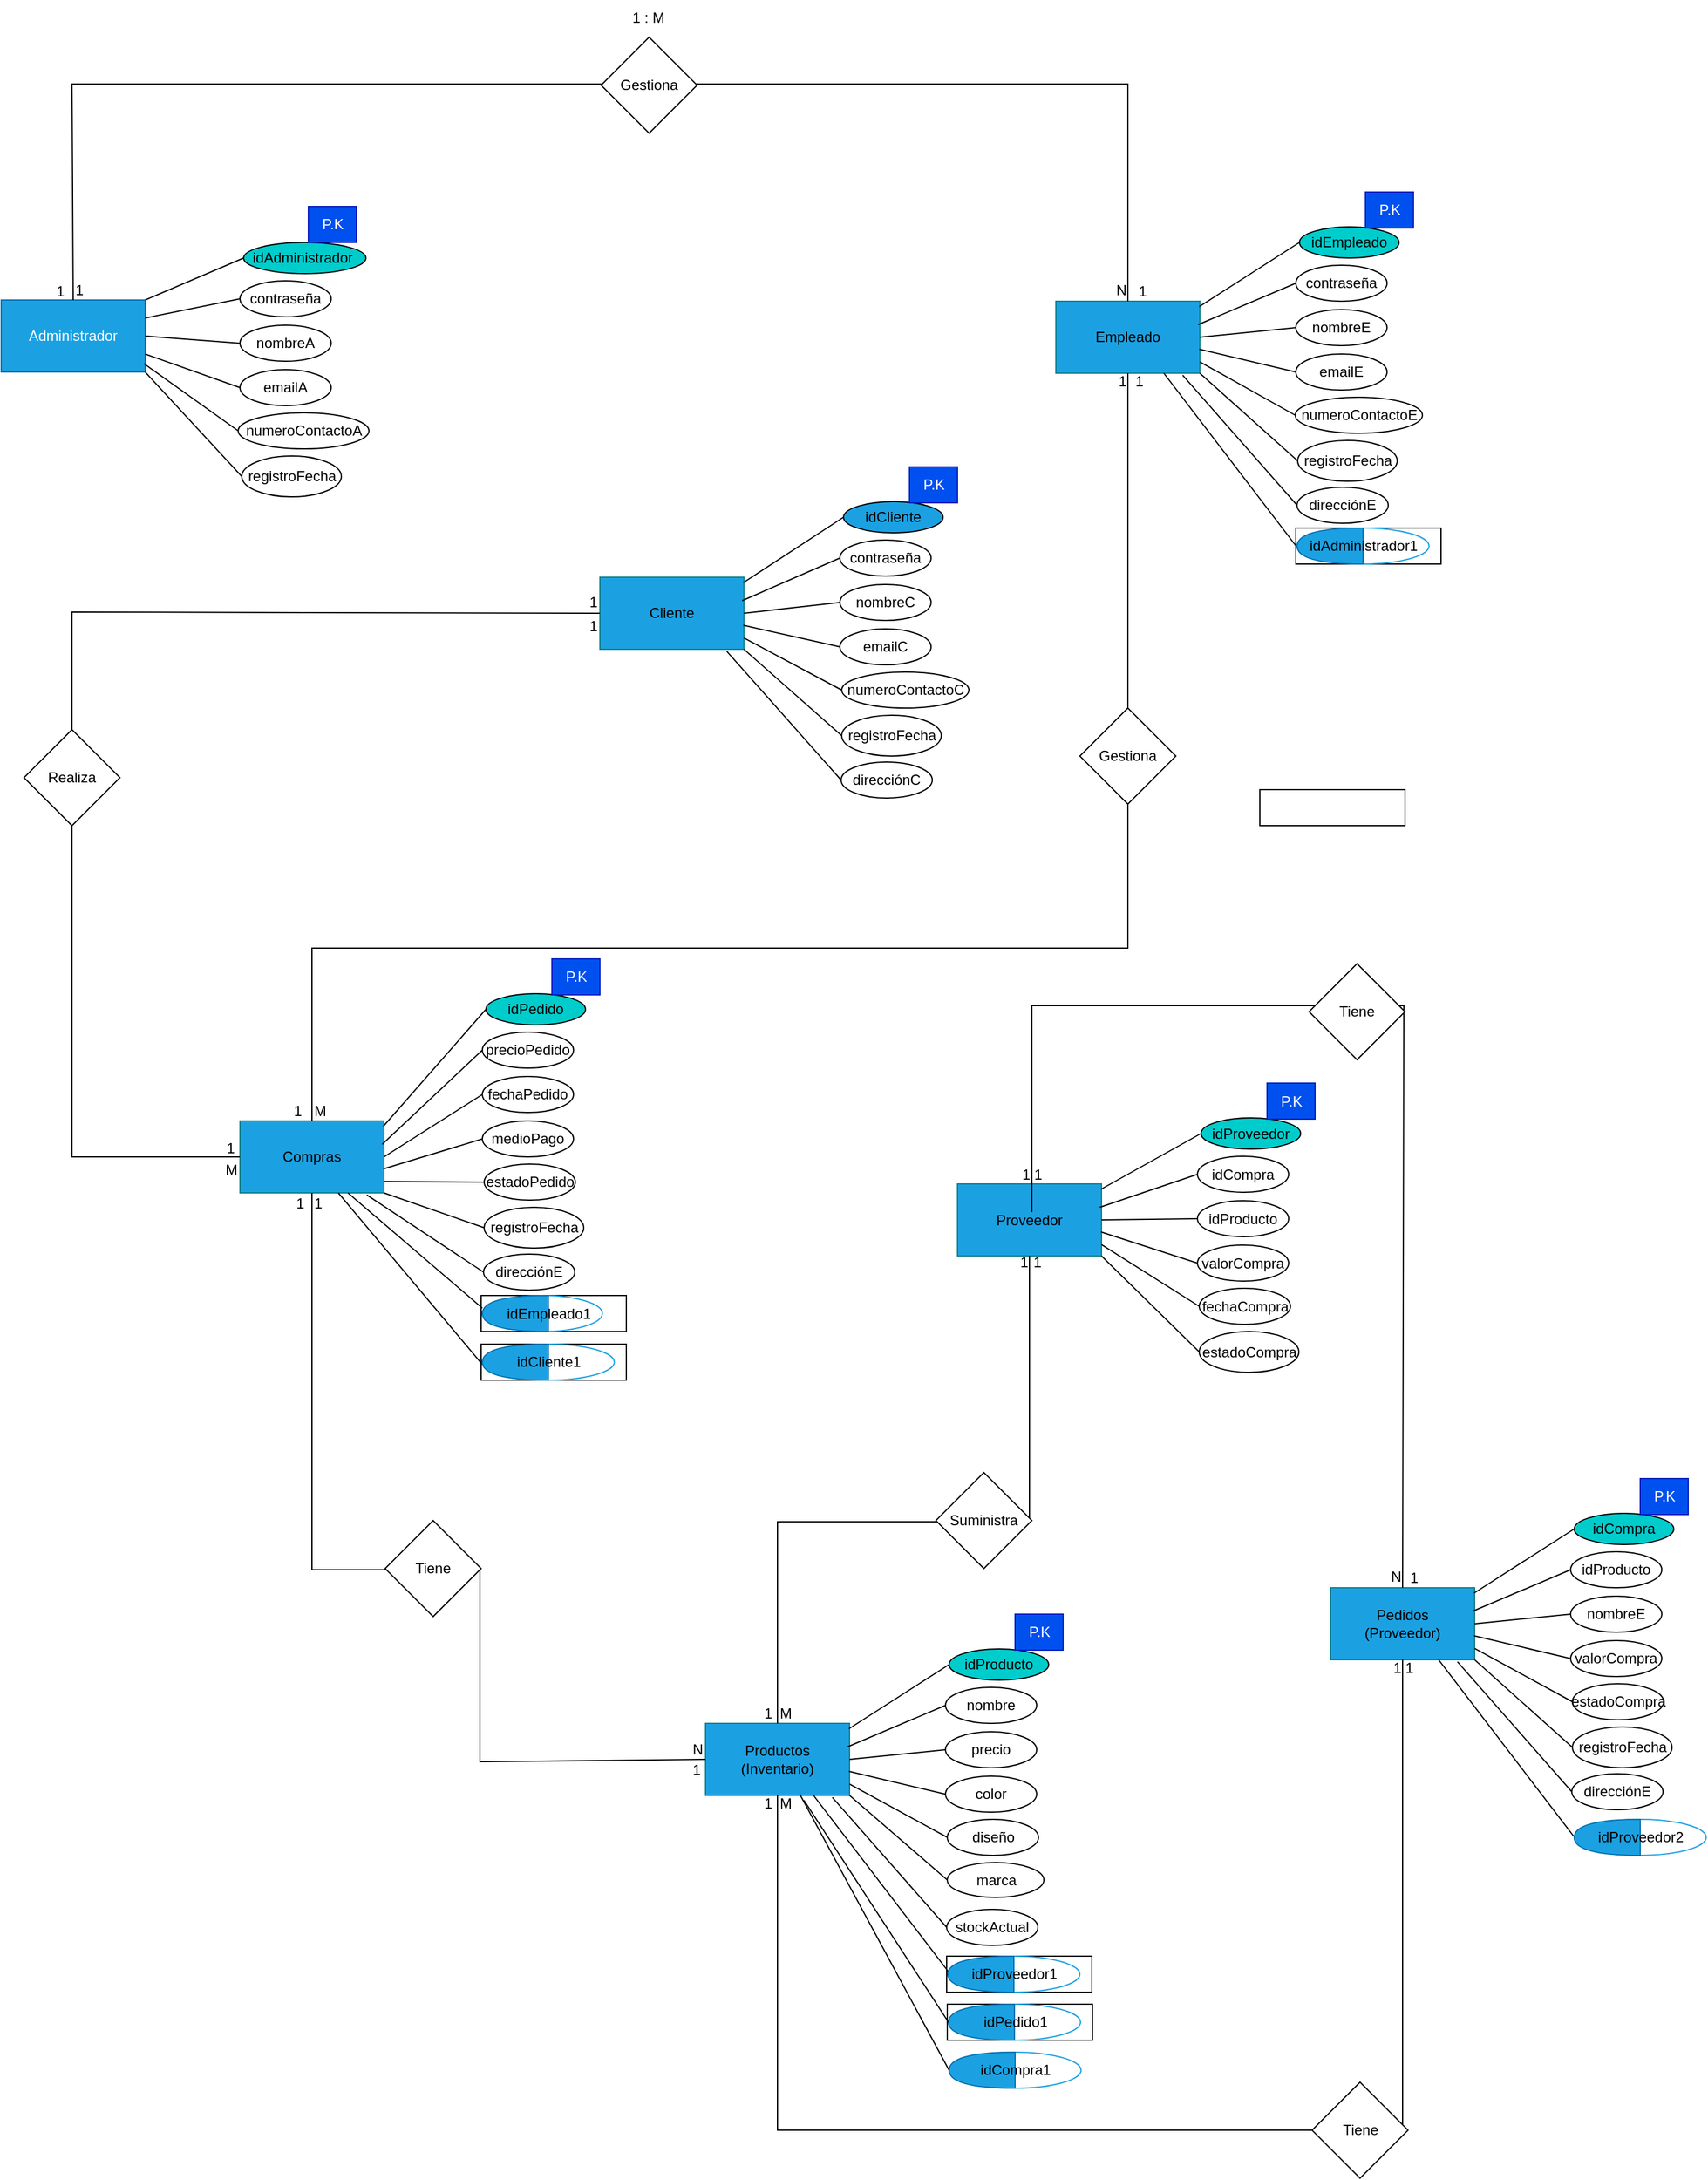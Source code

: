 <mxfile version="26.2.14">
  <diagram name="Página-1" id="ELJj3ATuxmLK60RWC98Z">
    <mxGraphModel grid="1" page="1" gridSize="10" guides="1" tooltips="1" connect="1" arrows="1" fold="1" pageScale="1" pageWidth="827" pageHeight="1169" background="light-dark(#FFFFFF,#FFFFFF)" math="0" shadow="0">
      <root>
        <mxCell id="0" />
        <mxCell id="1" parent="0" />
        <mxCell id="KciRP8TrF8Q1-xtV7OSy-192" value="Administrador" style="rounded=0;whiteSpace=wrap;html=1;fillColor=light-dark(#1BA1E2,#20B1F9);strokeColor=#006EAF;fontColor=#ffffff;" vertex="1" parent="1">
          <mxGeometry x="121" y="-900" width="120" height="60" as="geometry" />
        </mxCell>
        <mxCell id="KciRP8TrF8Q1-xtV7OSy-193" value="idAdministrador&amp;nbsp;" style="ellipse;whiteSpace=wrap;html=1;fillColor=#00CCCC;" vertex="1" parent="1">
          <mxGeometry x="323" y="-948" width="102" height="26" as="geometry" />
        </mxCell>
        <mxCell id="KciRP8TrF8Q1-xtV7OSy-194" value="&lt;font style=&quot;color: light-dark(rgb(0, 0, 0), rgb(0, 0, 0));&quot;&gt;contraseña&lt;/font&gt;" style="ellipse;whiteSpace=wrap;html=1;fillColor=light-dark(#FFFFFF,#FFFFFF);strokeColor=light-dark(#000000,#000000);" vertex="1" parent="1">
          <mxGeometry x="320" y="-916" width="76" height="30" as="geometry" />
        </mxCell>
        <mxCell id="KciRP8TrF8Q1-xtV7OSy-195" value="&lt;font style=&quot;color: light-dark(rgb(0, 0, 0), rgb(0, 0, 0));&quot;&gt;nombreA&lt;/font&gt;" style="ellipse;whiteSpace=wrap;html=1;fillColor=light-dark(#FFFFFF,#FFFFFF);strokeColor=light-dark(#000000,#000000);" vertex="1" parent="1">
          <mxGeometry x="320" y="-879" width="76" height="30" as="geometry" />
        </mxCell>
        <mxCell id="KciRP8TrF8Q1-xtV7OSy-196" value="emailA" style="ellipse;whiteSpace=wrap;html=1;fillColor=light-dark(#FFFFFF,#FFFFFF);strokeColor=light-dark(#000000,#000000);fontColor=light-dark(#000000,#000000);" vertex="1" parent="1">
          <mxGeometry x="320" y="-842" width="76" height="30" as="geometry" />
        </mxCell>
        <mxCell id="KciRP8TrF8Q1-xtV7OSy-197" value="" style="endArrow=none;html=1;rounded=0;entryX=0;entryY=0.5;entryDx=0;entryDy=0;exitX=1;exitY=0.25;exitDx=0;exitDy=0;strokeColor=light-dark(#000000,#000000);" edge="1" parent="1" target="KciRP8TrF8Q1-xtV7OSy-193">
          <mxGeometry width="50" height="50" relative="1" as="geometry">
            <mxPoint x="241" y="-900" as="sourcePoint" />
            <mxPoint x="311" y="-928" as="targetPoint" />
          </mxGeometry>
        </mxCell>
        <mxCell id="KciRP8TrF8Q1-xtV7OSy-198" value="" style="endArrow=none;html=1;rounded=0;entryX=0;entryY=0.5;entryDx=0;entryDy=0;exitX=1;exitY=0.5;exitDx=0;exitDy=0;strokeColor=light-dark(#000000,#000000);" edge="1" parent="1" target="KciRP8TrF8Q1-xtV7OSy-194">
          <mxGeometry width="50" height="50" relative="1" as="geometry">
            <mxPoint x="241" y="-885" as="sourcePoint" />
            <mxPoint x="301" y="-910" as="targetPoint" />
          </mxGeometry>
        </mxCell>
        <mxCell id="KciRP8TrF8Q1-xtV7OSy-199" value="" style="endArrow=none;html=1;rounded=0;entryX=0;entryY=0.5;entryDx=0;entryDy=0;exitX=1;exitY=0.75;exitDx=0;exitDy=0;strokeColor=light-dark(#000000,#000000);" edge="1" parent="1" target="KciRP8TrF8Q1-xtV7OSy-195">
          <mxGeometry width="50" height="50" relative="1" as="geometry">
            <mxPoint x="241" y="-870" as="sourcePoint" />
            <mxPoint x="721" y="-712" as="targetPoint" />
          </mxGeometry>
        </mxCell>
        <mxCell id="KciRP8TrF8Q1-xtV7OSy-200" value="" style="endArrow=none;html=1;rounded=0;entryX=0;entryY=0.5;entryDx=0;entryDy=0;exitX=1;exitY=1;exitDx=0;exitDy=0;strokeColor=light-dark(#000000,#000000);" edge="1" parent="1" target="KciRP8TrF8Q1-xtV7OSy-196">
          <mxGeometry width="50" height="50" relative="1" as="geometry">
            <mxPoint x="241" y="-855" as="sourcePoint" />
            <mxPoint x="721" y="-712" as="targetPoint" />
          </mxGeometry>
        </mxCell>
        <mxCell id="KciRP8TrF8Q1-xtV7OSy-201" value="registroFecha" style="ellipse;whiteSpace=wrap;html=1;fillColor=light-dark(#FFFFFF,#FFFFFF);strokeColor=light-dark(#000000,#000000);fontColor=light-dark(#000000,#000000);" vertex="1" parent="1">
          <mxGeometry x="321.5" y="-770" width="83" height="34" as="geometry" />
        </mxCell>
        <mxCell id="KciRP8TrF8Q1-xtV7OSy-202" value="" style="endArrow=none;html=1;rounded=0;entryX=0;entryY=0.5;entryDx=0;entryDy=0;exitX=1;exitY=1;exitDx=0;exitDy=0;strokeColor=light-dark(#000000,#000000);" edge="1" parent="1" source="KciRP8TrF8Q1-xtV7OSy-192" target="KciRP8TrF8Q1-xtV7OSy-201">
          <mxGeometry width="50" height="50" relative="1" as="geometry">
            <mxPoint x="601" y="-627" as="sourcePoint" />
            <mxPoint x="651" y="-677" as="targetPoint" />
          </mxGeometry>
        </mxCell>
        <mxCell id="KciRP8TrF8Q1-xtV7OSy-203" value="numeroContactoA" style="ellipse;whiteSpace=wrap;html=1;fillColor=light-dark(#FFFFFF,#FFFFFF);strokeColor=light-dark(#000000,#000000);fontColor=light-dark(#000000,#000000);" vertex="1" parent="1">
          <mxGeometry x="318.5" y="-806" width="109" height="30" as="geometry" />
        </mxCell>
        <mxCell id="KciRP8TrF8Q1-xtV7OSy-204" value="" style="endArrow=none;html=1;rounded=0;fontSize=12;startSize=8;endSize=8;curved=1;entryX=0;entryY=0.5;entryDx=0;entryDy=0;strokeColor=light-dark(#000000,#000000);" edge="1" parent="1" target="KciRP8TrF8Q1-xtV7OSy-203">
          <mxGeometry width="50" height="50" relative="1" as="geometry">
            <mxPoint x="240" y="-847" as="sourcePoint" />
            <mxPoint x="401" y="-787" as="targetPoint" />
          </mxGeometry>
        </mxCell>
        <mxCell id="KciRP8TrF8Q1-xtV7OSy-206" value="P.K" style="text;html=1;align=center;verticalAlign=middle;resizable=0;points=[];autosize=1;strokeColor=#001DBC;fillColor=#0050ef;fontColor=#ffffff;" vertex="1" parent="1">
          <mxGeometry x="377" y="-978" width="40" height="30" as="geometry" />
        </mxCell>
        <mxCell id="KciRP8TrF8Q1-xtV7OSy-208" value="&lt;font style=&quot;color: light-dark(rgb(0, 0, 0), rgb(1, 1, 1));&quot;&gt;Empleado&lt;/font&gt;" style="rounded=0;whiteSpace=wrap;html=1;fillColor=light-dark(#1BA1E2,#20B1F9);strokeColor=#0e8088;" vertex="1" parent="1">
          <mxGeometry x="1000" y="-899" width="120" height="60" as="geometry" />
        </mxCell>
        <mxCell id="KciRP8TrF8Q1-xtV7OSy-209" value="idEmpleado" style="ellipse;whiteSpace=wrap;html=1;fillColor=#00CCCC;" vertex="1" parent="1">
          <mxGeometry x="1203" y="-961" width="83" height="26" as="geometry" />
        </mxCell>
        <mxCell id="KciRP8TrF8Q1-xtV7OSy-210" value="contraseña" style="ellipse;whiteSpace=wrap;html=1;fontColor=light-dark(#000000,#000000);strokeColor=light-dark(#000000,#000000);fillColor=light-dark(#FFFFFF,#FFFFFF);" vertex="1" parent="1">
          <mxGeometry x="1200" y="-929" width="76" height="30" as="geometry" />
        </mxCell>
        <mxCell id="KciRP8TrF8Q1-xtV7OSy-211" value="nombreE" style="ellipse;whiteSpace=wrap;html=1;fontColor=light-dark(#000000,#000000);strokeColor=light-dark(#000000,#000000);fillColor=light-dark(#FFFFFF,#FFFFFF);" vertex="1" parent="1">
          <mxGeometry x="1200" y="-892" width="76" height="30" as="geometry" />
        </mxCell>
        <mxCell id="KciRP8TrF8Q1-xtV7OSy-212" value="emailE" style="ellipse;whiteSpace=wrap;html=1;fontColor=light-dark(#000000,#000000);strokeColor=light-dark(#000000,#000000);fillColor=light-dark(#FFFFFF,#FFFFFF);" vertex="1" parent="1">
          <mxGeometry x="1200" y="-855" width="76" height="30" as="geometry" />
        </mxCell>
        <mxCell id="KciRP8TrF8Q1-xtV7OSy-213" value="" style="endArrow=none;html=1;rounded=0;entryX=0;entryY=0.5;entryDx=0;entryDy=0;exitX=0.996;exitY=0.075;exitDx=0;exitDy=0;strokeColor=light-dark(#000000,#000000);exitPerimeter=0;" edge="1" parent="1" source="KciRP8TrF8Q1-xtV7OSy-208" target="KciRP8TrF8Q1-xtV7OSy-209">
          <mxGeometry width="50" height="50" relative="1" as="geometry">
            <mxPoint x="1121" y="-900" as="sourcePoint" />
            <mxPoint x="1191" y="-928" as="targetPoint" />
          </mxGeometry>
        </mxCell>
        <mxCell id="KciRP8TrF8Q1-xtV7OSy-214" value="" style="endArrow=none;html=1;rounded=0;entryX=0;entryY=0.5;entryDx=0;entryDy=0;exitX=0.988;exitY=0.325;exitDx=0;exitDy=0;strokeColor=light-dark(#000000,#000000);exitPerimeter=0;" edge="1" parent="1" source="KciRP8TrF8Q1-xtV7OSy-208" target="KciRP8TrF8Q1-xtV7OSy-210">
          <mxGeometry width="50" height="50" relative="1" as="geometry">
            <mxPoint x="1121" y="-885" as="sourcePoint" />
            <mxPoint x="1181" y="-910" as="targetPoint" />
          </mxGeometry>
        </mxCell>
        <mxCell id="KciRP8TrF8Q1-xtV7OSy-215" value="" style="endArrow=none;html=1;rounded=0;entryX=0;entryY=0.5;entryDx=0;entryDy=0;exitX=1;exitY=0.5;exitDx=0;exitDy=0;strokeColor=light-dark(#000000,#000000);" edge="1" parent="1" source="KciRP8TrF8Q1-xtV7OSy-208" target="KciRP8TrF8Q1-xtV7OSy-211">
          <mxGeometry width="50" height="50" relative="1" as="geometry">
            <mxPoint x="1121" y="-870" as="sourcePoint" />
            <mxPoint x="1601" y="-712" as="targetPoint" />
          </mxGeometry>
        </mxCell>
        <mxCell id="KciRP8TrF8Q1-xtV7OSy-216" value="" style="endArrow=none;html=1;rounded=0;entryX=0;entryY=0.5;entryDx=0;entryDy=0;exitX=0.996;exitY=0.667;exitDx=0;exitDy=0;strokeColor=light-dark(#000000,#000000);exitPerimeter=0;" edge="1" parent="1" source="KciRP8TrF8Q1-xtV7OSy-208" target="KciRP8TrF8Q1-xtV7OSy-212">
          <mxGeometry width="50" height="50" relative="1" as="geometry">
            <mxPoint x="1121" y="-855" as="sourcePoint" />
            <mxPoint x="1601" y="-712" as="targetPoint" />
          </mxGeometry>
        </mxCell>
        <mxCell id="KciRP8TrF8Q1-xtV7OSy-217" value="registroFecha" style="ellipse;whiteSpace=wrap;html=1;fontColor=light-dark(#000000,#000000);strokeColor=light-dark(#000000,#000000);fillColor=light-dark(#FFFFFF,#FFFFFF);" vertex="1" parent="1">
          <mxGeometry x="1201.5" y="-783" width="83" height="34" as="geometry" />
        </mxCell>
        <mxCell id="KciRP8TrF8Q1-xtV7OSy-218" value="" style="endArrow=none;html=1;rounded=0;entryX=0;entryY=0.5;entryDx=0;entryDy=0;exitX=1;exitY=1;exitDx=0;exitDy=0;strokeColor=light-dark(#000000,#000000);" edge="1" parent="1" source="KciRP8TrF8Q1-xtV7OSy-208" target="KciRP8TrF8Q1-xtV7OSy-217">
          <mxGeometry width="50" height="50" relative="1" as="geometry">
            <mxPoint x="1481" y="-627" as="sourcePoint" />
            <mxPoint x="1531" y="-677" as="targetPoint" />
          </mxGeometry>
        </mxCell>
        <mxCell id="KciRP8TrF8Q1-xtV7OSy-219" value="numeroContactoE" style="ellipse;whiteSpace=wrap;html=1;fontColor=light-dark(#000000,#000000);strokeColor=light-dark(#000000,#000000);fillColor=light-dark(#FFFFFF,#FFFFFF);" vertex="1" parent="1">
          <mxGeometry x="1199.5" y="-819" width="106" height="30" as="geometry" />
        </mxCell>
        <mxCell id="KciRP8TrF8Q1-xtV7OSy-220" value="" style="endArrow=none;html=1;rounded=0;fontSize=12;startSize=8;endSize=8;curved=1;entryX=0;entryY=0.5;entryDx=0;entryDy=0;strokeColor=light-dark(#000000,#000000);exitX=1;exitY=0.842;exitDx=0;exitDy=0;exitPerimeter=0;" edge="1" parent="1" source="KciRP8TrF8Q1-xtV7OSy-208" target="KciRP8TrF8Q1-xtV7OSy-219">
          <mxGeometry width="50" height="50" relative="1" as="geometry">
            <mxPoint x="1120" y="-847" as="sourcePoint" />
            <mxPoint x="1281" y="-787" as="targetPoint" />
          </mxGeometry>
        </mxCell>
        <mxCell id="KciRP8TrF8Q1-xtV7OSy-222" value="P.K" style="text;html=1;align=center;verticalAlign=middle;resizable=0;points=[];autosize=1;strokeColor=#001DBC;fillColor=#0050ef;fontColor=#ffffff;" vertex="1" parent="1">
          <mxGeometry x="1258" y="-990" width="40" height="30" as="geometry" />
        </mxCell>
        <mxCell id="KciRP8TrF8Q1-xtV7OSy-224" value="direcciónE" style="ellipse;whiteSpace=wrap;html=1;fillColor=light-dark(#FFFFFF,#FFFFFF);strokeColor=light-dark(#000000,#000000);fontColor=light-dark(#000000,#000000);" vertex="1" parent="1">
          <mxGeometry x="1201" y="-744" width="76" height="30" as="geometry" />
        </mxCell>
        <mxCell id="KciRP8TrF8Q1-xtV7OSy-225" value="" style="endArrow=none;html=1;rounded=0;entryX=0;entryY=0.5;entryDx=0;entryDy=0;exitX=0.881;exitY=1.028;exitDx=0;exitDy=0;strokeColor=light-dark(#000000,#000000);exitPerimeter=0;" edge="1" parent="1" source="KciRP8TrF8Q1-xtV7OSy-208" target="KciRP8TrF8Q1-xtV7OSy-224">
          <mxGeometry width="50" height="50" relative="1" as="geometry">
            <mxPoint x="1122" y="-744" as="sourcePoint" />
            <mxPoint x="1602" y="-601" as="targetPoint" />
          </mxGeometry>
        </mxCell>
        <mxCell id="KciRP8TrF8Q1-xtV7OSy-227" value="" style="endArrow=none;html=1;rounded=0;entryX=0;entryY=0.5;entryDx=0;entryDy=0;strokeColor=light-dark(#000000,#000000);exitX=0.75;exitY=1;exitDx=0;exitDy=0;" edge="1" parent="1" source="KciRP8TrF8Q1-xtV7OSy-208">
          <mxGeometry width="50" height="50" relative="1" as="geometry">
            <mxPoint x="1100" y="-683" as="sourcePoint" />
            <mxPoint x="1202.5" y="-692" as="targetPoint" />
          </mxGeometry>
        </mxCell>
        <mxCell id="KciRP8TrF8Q1-xtV7OSy-238" value="" style="endArrow=none;html=1;rounded=0;entryX=0.5;entryY=0;entryDx=0;entryDy=0;exitX=0.5;exitY=0;exitDx=0;exitDy=0;strokeColor=light-dark(#000000,#000000);verticalAlign=middle;" edge="1" parent="1" source="KciRP8TrF8Q1-xtV7OSy-192" target="KciRP8TrF8Q1-xtV7OSy-208">
          <mxGeometry relative="1" as="geometry">
            <mxPoint x="210" y="-980" as="sourcePoint" />
            <mxPoint x="850" y="-790" as="targetPoint" />
            <Array as="points">
              <mxPoint x="180" y="-1080" />
              <mxPoint x="720" y="-1080" />
              <mxPoint x="1060" y="-1080" />
            </Array>
          </mxGeometry>
        </mxCell>
        <mxCell id="KciRP8TrF8Q1-xtV7OSy-239" value="1" style="resizable=0;html=1;whiteSpace=wrap;align=left;verticalAlign=bottom;fontColor=light-dark(#000000,#000000);" connectable="0" vertex="1" parent="KciRP8TrF8Q1-xtV7OSy-238">
          <mxGeometry x="-1" relative="1" as="geometry" />
        </mxCell>
        <mxCell id="KciRP8TrF8Q1-xtV7OSy-240" value="N" style="resizable=0;html=1;whiteSpace=wrap;align=right;verticalAlign=bottom;fontColor=light-dark(#000000,#000000);" connectable="0" vertex="1" parent="KciRP8TrF8Q1-xtV7OSy-238">
          <mxGeometry x="1" relative="1" as="geometry" />
        </mxCell>
        <mxCell id="KciRP8TrF8Q1-xtV7OSy-242" value="" style="group;fillColor=none;strokeColor=default;container=0;" connectable="0" vertex="1" parent="1">
          <mxGeometry x="1200" y="-710" width="121" height="30" as="geometry" />
        </mxCell>
        <mxCell id="KciRP8TrF8Q1-xtV7OSy-268" value="&lt;font style=&quot;color: light-dark(rgb(0, 0, 0), rgb(1, 1, 1));&quot;&gt;Cliente&lt;/font&gt;" style="rounded=0;whiteSpace=wrap;html=1;fillColor=light-dark(#1BA1E2,#20B1F9);strokeColor=#0e8088;" vertex="1" parent="1">
          <mxGeometry x="620" y="-669" width="120" height="60" as="geometry" />
        </mxCell>
        <mxCell id="KciRP8TrF8Q1-xtV7OSy-269" value="idCliente" style="ellipse;whiteSpace=wrap;html=1;fillColor=light-dark(#1BA1E2,#00CCCC);" vertex="1" parent="1">
          <mxGeometry x="823" y="-732" width="83" height="26" as="geometry" />
        </mxCell>
        <mxCell id="KciRP8TrF8Q1-xtV7OSy-270" value="contraseña" style="ellipse;whiteSpace=wrap;html=1;fontColor=light-dark(#000000,#000000);fillColor=light-dark(#FFFFFF,#FFFFFF);strokeColor=light-dark(#000000,#000000);" vertex="1" parent="1">
          <mxGeometry x="820" y="-700" width="76" height="30" as="geometry" />
        </mxCell>
        <mxCell id="KciRP8TrF8Q1-xtV7OSy-271" value="nombreC" style="ellipse;whiteSpace=wrap;html=1;fontColor=light-dark(#000000,#000000);fillColor=light-dark(#FFFFFF,#FFFFFF);strokeColor=light-dark(#000000,#000000);" vertex="1" parent="1">
          <mxGeometry x="820" y="-663" width="76" height="30" as="geometry" />
        </mxCell>
        <mxCell id="KciRP8TrF8Q1-xtV7OSy-272" value="emailC" style="ellipse;whiteSpace=wrap;html=1;fontColor=light-dark(#000000,#000000);fillColor=light-dark(#FFFFFF,#FFFFFF);strokeColor=light-dark(#000000,#000000);" vertex="1" parent="1">
          <mxGeometry x="820" y="-626" width="76" height="30" as="geometry" />
        </mxCell>
        <mxCell id="KciRP8TrF8Q1-xtV7OSy-273" value="" style="endArrow=none;html=1;rounded=0;entryX=0;entryY=0.5;entryDx=0;entryDy=0;exitX=0.996;exitY=0.075;exitDx=0;exitDy=0;strokeColor=light-dark(#000000,#000000);exitPerimeter=0;" edge="1" parent="1" source="KciRP8TrF8Q1-xtV7OSy-268" target="KciRP8TrF8Q1-xtV7OSy-269">
          <mxGeometry width="50" height="50" relative="1" as="geometry">
            <mxPoint x="741" y="-671" as="sourcePoint" />
            <mxPoint x="811" y="-699" as="targetPoint" />
          </mxGeometry>
        </mxCell>
        <mxCell id="KciRP8TrF8Q1-xtV7OSy-274" value="" style="endArrow=none;html=1;rounded=0;entryX=0;entryY=0.5;entryDx=0;entryDy=0;exitX=0.988;exitY=0.325;exitDx=0;exitDy=0;strokeColor=light-dark(#000000,#000000);exitPerimeter=0;" edge="1" parent="1" source="KciRP8TrF8Q1-xtV7OSy-268" target="KciRP8TrF8Q1-xtV7OSy-270">
          <mxGeometry width="50" height="50" relative="1" as="geometry">
            <mxPoint x="741" y="-656" as="sourcePoint" />
            <mxPoint x="801" y="-681" as="targetPoint" />
          </mxGeometry>
        </mxCell>
        <mxCell id="KciRP8TrF8Q1-xtV7OSy-275" value="" style="endArrow=none;html=1;rounded=0;entryX=0;entryY=0.5;entryDx=0;entryDy=0;exitX=1;exitY=0.5;exitDx=0;exitDy=0;strokeColor=light-dark(#000000,#000000);" edge="1" parent="1" source="KciRP8TrF8Q1-xtV7OSy-268" target="KciRP8TrF8Q1-xtV7OSy-271">
          <mxGeometry width="50" height="50" relative="1" as="geometry">
            <mxPoint x="741" y="-641" as="sourcePoint" />
            <mxPoint x="1221" y="-483" as="targetPoint" />
          </mxGeometry>
        </mxCell>
        <mxCell id="KciRP8TrF8Q1-xtV7OSy-276" value="" style="endArrow=none;html=1;rounded=0;entryX=0;entryY=0.5;entryDx=0;entryDy=0;exitX=0.996;exitY=0.667;exitDx=0;exitDy=0;strokeColor=light-dark(#000000,#000000);exitPerimeter=0;" edge="1" parent="1" source="KciRP8TrF8Q1-xtV7OSy-268" target="KciRP8TrF8Q1-xtV7OSy-272">
          <mxGeometry width="50" height="50" relative="1" as="geometry">
            <mxPoint x="741" y="-626" as="sourcePoint" />
            <mxPoint x="1221" y="-483" as="targetPoint" />
          </mxGeometry>
        </mxCell>
        <mxCell id="KciRP8TrF8Q1-xtV7OSy-277" value="registroFecha" style="ellipse;whiteSpace=wrap;html=1;fontColor=light-dark(#000000,#000000);fillColor=light-dark(#FFFFFF,#FFFFFF);strokeColor=light-dark(#000000,#000000);" vertex="1" parent="1">
          <mxGeometry x="821.5" y="-554" width="83" height="34" as="geometry" />
        </mxCell>
        <mxCell id="KciRP8TrF8Q1-xtV7OSy-278" value="" style="endArrow=none;html=1;rounded=0;entryX=0;entryY=0.5;entryDx=0;entryDy=0;exitX=1;exitY=1;exitDx=0;exitDy=0;strokeColor=light-dark(#000000,#000000);" edge="1" parent="1" source="KciRP8TrF8Q1-xtV7OSy-268" target="KciRP8TrF8Q1-xtV7OSy-277">
          <mxGeometry width="50" height="50" relative="1" as="geometry">
            <mxPoint x="1101" y="-398" as="sourcePoint" />
            <mxPoint x="1151" y="-448" as="targetPoint" />
          </mxGeometry>
        </mxCell>
        <mxCell id="KciRP8TrF8Q1-xtV7OSy-279" value="numeroContactoC" style="ellipse;whiteSpace=wrap;html=1;fontColor=light-dark(#000000,#000000);fillColor=light-dark(#FFFFFF,#FFFFFF);strokeColor=light-dark(#000000,#000000);" vertex="1" parent="1">
          <mxGeometry x="821.5" y="-590" width="106" height="30" as="geometry" />
        </mxCell>
        <mxCell id="KciRP8TrF8Q1-xtV7OSy-280" value="" style="endArrow=none;html=1;rounded=0;fontSize=12;startSize=8;endSize=8;curved=1;entryX=0;entryY=0.5;entryDx=0;entryDy=0;strokeColor=light-dark(#000000,#000000);exitX=1;exitY=0.842;exitDx=0;exitDy=0;exitPerimeter=0;" edge="1" parent="1" source="KciRP8TrF8Q1-xtV7OSy-268" target="KciRP8TrF8Q1-xtV7OSy-279">
          <mxGeometry width="50" height="50" relative="1" as="geometry">
            <mxPoint x="740" y="-618" as="sourcePoint" />
            <mxPoint x="901" y="-558" as="targetPoint" />
          </mxGeometry>
        </mxCell>
        <mxCell id="KciRP8TrF8Q1-xtV7OSy-281" value="P.K" style="text;html=1;align=center;verticalAlign=middle;resizable=0;points=[];autosize=1;strokeColor=#001DBC;fillColor=#0050ef;fontColor=#ffffff;" vertex="1" parent="1">
          <mxGeometry x="878" y="-761" width="40" height="30" as="geometry" />
        </mxCell>
        <mxCell id="KciRP8TrF8Q1-xtV7OSy-282" value="direcciónC" style="ellipse;whiteSpace=wrap;html=1;fontColor=light-dark(#000000,#000000);fillColor=light-dark(#FFFFFF,#FFFFFF);strokeColor=light-dark(#000000,#000000);" vertex="1" parent="1">
          <mxGeometry x="821" y="-515" width="76" height="30" as="geometry" />
        </mxCell>
        <mxCell id="KciRP8TrF8Q1-xtV7OSy-283" value="" style="endArrow=none;html=1;rounded=0;entryX=0;entryY=0.5;entryDx=0;entryDy=0;exitX=0.881;exitY=1.028;exitDx=0;exitDy=0;strokeColor=light-dark(#000000,#000000);exitPerimeter=0;" edge="1" parent="1" source="KciRP8TrF8Q1-xtV7OSy-268" target="KciRP8TrF8Q1-xtV7OSy-282">
          <mxGeometry width="50" height="50" relative="1" as="geometry">
            <mxPoint x="742" y="-515" as="sourcePoint" />
            <mxPoint x="1222" y="-372" as="targetPoint" />
          </mxGeometry>
        </mxCell>
        <mxCell id="KciRP8TrF8Q1-xtV7OSy-290" value="&lt;div&gt;&lt;font style=&quot;color: light-dark(rgb(0, 0, 0), rgb(1, 1, 1));&quot;&gt;Compras&lt;/font&gt;&lt;/div&gt;" style="rounded=0;whiteSpace=wrap;html=1;fillColor=light-dark(#1BA1E2,#20B1F9);strokeColor=#0e8088;" vertex="1" parent="1">
          <mxGeometry x="320" y="-216" width="120" height="60" as="geometry" />
        </mxCell>
        <mxCell id="KciRP8TrF8Q1-xtV7OSy-291" value="idPedido" style="ellipse;whiteSpace=wrap;html=1;fillColor=#00CCCC;" vertex="1" parent="1">
          <mxGeometry x="525" y="-322" width="83" height="26" as="geometry" />
        </mxCell>
        <mxCell id="KciRP8TrF8Q1-xtV7OSy-292" value="precioPedido" style="ellipse;whiteSpace=wrap;html=1;fillColor=light-dark(#FFFFFF,#FFFFFF);strokeColor=light-dark(#000000,#000000);fontColor=light-dark(#000000,#000000);" vertex="1" parent="1">
          <mxGeometry x="522" y="-290" width="76" height="30" as="geometry" />
        </mxCell>
        <mxCell id="KciRP8TrF8Q1-xtV7OSy-293" value="fechaPedido" style="ellipse;whiteSpace=wrap;html=1;fillColor=light-dark(#FFFFFF,#FFFFFF);strokeColor=light-dark(#000000,#000000);fontColor=light-dark(#000000,#000000);" vertex="1" parent="1">
          <mxGeometry x="522" y="-253" width="76" height="30" as="geometry" />
        </mxCell>
        <mxCell id="KciRP8TrF8Q1-xtV7OSy-294" value="medioPago" style="ellipse;whiteSpace=wrap;html=1;fillColor=light-dark(#FFFFFF,#FFFFFF);strokeColor=light-dark(#000000,#000000);fontColor=light-dark(#000000,#000000);" vertex="1" parent="1">
          <mxGeometry x="522" y="-216" width="76" height="30" as="geometry" />
        </mxCell>
        <mxCell id="KciRP8TrF8Q1-xtV7OSy-295" value="" style="endArrow=none;html=1;rounded=0;entryX=0;entryY=0.5;entryDx=0;entryDy=0;exitX=0.996;exitY=0.075;exitDx=0;exitDy=0;strokeColor=light-dark(#000000,#000000);exitPerimeter=0;" edge="1" parent="1" source="KciRP8TrF8Q1-xtV7OSy-290" target="KciRP8TrF8Q1-xtV7OSy-291">
          <mxGeometry width="50" height="50" relative="1" as="geometry">
            <mxPoint x="441" y="-217" as="sourcePoint" />
            <mxPoint x="511" y="-245" as="targetPoint" />
          </mxGeometry>
        </mxCell>
        <mxCell id="KciRP8TrF8Q1-xtV7OSy-296" value="" style="endArrow=none;html=1;rounded=0;entryX=0;entryY=0.5;entryDx=0;entryDy=0;exitX=0.988;exitY=0.325;exitDx=0;exitDy=0;strokeColor=light-dark(#000000,#000000);exitPerimeter=0;" edge="1" parent="1" source="KciRP8TrF8Q1-xtV7OSy-290" target="KciRP8TrF8Q1-xtV7OSy-292">
          <mxGeometry width="50" height="50" relative="1" as="geometry">
            <mxPoint x="441" y="-202" as="sourcePoint" />
            <mxPoint x="501" y="-227" as="targetPoint" />
          </mxGeometry>
        </mxCell>
        <mxCell id="KciRP8TrF8Q1-xtV7OSy-297" value="" style="endArrow=none;html=1;rounded=0;entryX=0;entryY=0.5;entryDx=0;entryDy=0;exitX=1;exitY=0.5;exitDx=0;exitDy=0;strokeColor=light-dark(#000000,#000000);" edge="1" parent="1" source="KciRP8TrF8Q1-xtV7OSy-290" target="KciRP8TrF8Q1-xtV7OSy-293">
          <mxGeometry width="50" height="50" relative="1" as="geometry">
            <mxPoint x="441" y="-187" as="sourcePoint" />
            <mxPoint x="921" y="-29" as="targetPoint" />
          </mxGeometry>
        </mxCell>
        <mxCell id="KciRP8TrF8Q1-xtV7OSy-298" value="" style="endArrow=none;html=1;rounded=0;entryX=0;entryY=0.5;entryDx=0;entryDy=0;exitX=0.996;exitY=0.667;exitDx=0;exitDy=0;strokeColor=light-dark(#000000,#000000);exitPerimeter=0;" edge="1" parent="1" source="KciRP8TrF8Q1-xtV7OSy-290" target="KciRP8TrF8Q1-xtV7OSy-294">
          <mxGeometry width="50" height="50" relative="1" as="geometry">
            <mxPoint x="441" y="-172" as="sourcePoint" />
            <mxPoint x="921" y="-29" as="targetPoint" />
          </mxGeometry>
        </mxCell>
        <mxCell id="KciRP8TrF8Q1-xtV7OSy-299" value="registroFecha" style="ellipse;whiteSpace=wrap;html=1;fillColor=light-dark(#FFFFFF,#FFFFFF);strokeColor=light-dark(#000000,#000000);fontColor=light-dark(#000000,#000000);" vertex="1" parent="1">
          <mxGeometry x="523.5" y="-144" width="83" height="34" as="geometry" />
        </mxCell>
        <mxCell id="KciRP8TrF8Q1-xtV7OSy-300" value="" style="endArrow=none;html=1;rounded=0;entryX=0;entryY=0.5;entryDx=0;entryDy=0;exitX=1;exitY=1;exitDx=0;exitDy=0;strokeColor=light-dark(#000000,#000000);" edge="1" parent="1" source="KciRP8TrF8Q1-xtV7OSy-290" target="KciRP8TrF8Q1-xtV7OSy-299">
          <mxGeometry width="50" height="50" relative="1" as="geometry">
            <mxPoint x="801" y="56" as="sourcePoint" />
            <mxPoint x="851" y="6" as="targetPoint" />
          </mxGeometry>
        </mxCell>
        <mxCell id="KciRP8TrF8Q1-xtV7OSy-301" value="estadoPedido" style="ellipse;whiteSpace=wrap;html=1;fillColor=light-dark(#FFFFFF,#FFFFFF);strokeColor=light-dark(#000000,#000000);fontColor=light-dark(#000000,#000000);" vertex="1" parent="1">
          <mxGeometry x="523.5" y="-180" width="76" height="30" as="geometry" />
        </mxCell>
        <mxCell id="KciRP8TrF8Q1-xtV7OSy-302" value="" style="endArrow=none;html=1;rounded=0;fontSize=12;startSize=8;endSize=8;curved=1;entryX=0;entryY=0.5;entryDx=0;entryDy=0;strokeColor=light-dark(#000000,#000000);exitX=1;exitY=0.842;exitDx=0;exitDy=0;exitPerimeter=0;" edge="1" parent="1" source="KciRP8TrF8Q1-xtV7OSy-290" target="KciRP8TrF8Q1-xtV7OSy-301">
          <mxGeometry width="50" height="50" relative="1" as="geometry">
            <mxPoint x="440" y="-164" as="sourcePoint" />
            <mxPoint x="601" y="-104" as="targetPoint" />
          </mxGeometry>
        </mxCell>
        <mxCell id="KciRP8TrF8Q1-xtV7OSy-303" value="P.K" style="text;html=1;align=center;verticalAlign=middle;resizable=0;points=[];autosize=1;strokeColor=#001DBC;fillColor=#0050ef;fontColor=#ffffff;" vertex="1" parent="1">
          <mxGeometry x="580" y="-351" width="40" height="30" as="geometry" />
        </mxCell>
        <mxCell id="KciRP8TrF8Q1-xtV7OSy-304" value="direcciónE" style="ellipse;whiteSpace=wrap;html=1;fillColor=light-dark(#FFFFFF,#FFFFFF);strokeColor=light-dark(#000000,#000000);fontColor=light-dark(#000000,#000000);" vertex="1" parent="1">
          <mxGeometry x="523" y="-105" width="76" height="30" as="geometry" />
        </mxCell>
        <mxCell id="KciRP8TrF8Q1-xtV7OSy-305" value="" style="endArrow=none;html=1;rounded=0;entryX=0;entryY=0.5;entryDx=0;entryDy=0;exitX=0.881;exitY=1.028;exitDx=0;exitDy=0;strokeColor=light-dark(#000000,#000000);exitPerimeter=0;" edge="1" parent="1" source="KciRP8TrF8Q1-xtV7OSy-290" target="KciRP8TrF8Q1-xtV7OSy-304">
          <mxGeometry width="50" height="50" relative="1" as="geometry">
            <mxPoint x="442" y="-61" as="sourcePoint" />
            <mxPoint x="922" y="82" as="targetPoint" />
          </mxGeometry>
        </mxCell>
        <mxCell id="KciRP8TrF8Q1-xtV7OSy-306" value="" style="endArrow=none;html=1;rounded=0;strokeColor=light-dark(#000000,#000000);exitX=0.75;exitY=1;exitDx=0;exitDy=0;entryX=1;entryY=0.65;entryDx=0;entryDy=0;entryPerimeter=0;" edge="1" parent="1" source="KciRP8TrF8Q1-xtV7OSy-290" target="4zkQBR7dOY-11uztIbl5-36">
          <mxGeometry width="50" height="50" relative="1" as="geometry">
            <mxPoint x="420" as="sourcePoint" />
            <mxPoint x="522.02" y="-49.0" as="targetPoint" />
          </mxGeometry>
        </mxCell>
        <mxCell id="KciRP8TrF8Q1-xtV7OSy-312" value="&lt;font style=&quot;color: light-dark(rgb(0, 0, 0), rgb(1, 1, 1));&quot;&gt;Proveedor&lt;/font&gt;" style="rounded=0;whiteSpace=wrap;html=1;fillColor=light-dark(#1BA1E2,#20B1F9);strokeColor=#0e8088;" vertex="1" parent="1">
          <mxGeometry x="918" y="-163.5" width="120" height="60" as="geometry" />
        </mxCell>
        <mxCell id="KciRP8TrF8Q1-xtV7OSy-313" value="idProveedor" style="ellipse;whiteSpace=wrap;html=1;fillColor=#00CCCC;" vertex="1" parent="1">
          <mxGeometry x="1121" y="-218.5" width="83" height="26" as="geometry" />
        </mxCell>
        <mxCell id="KciRP8TrF8Q1-xtV7OSy-314" value="idCompra" style="ellipse;whiteSpace=wrap;html=1;fillColor=light-dark(#FFFFFF,#FFFFFF);strokeColor=light-dark(#000000,#000000);fontColor=light-dark(#000000,#000000);" vertex="1" parent="1">
          <mxGeometry x="1118" y="-186.5" width="76" height="30" as="geometry" />
        </mxCell>
        <mxCell id="KciRP8TrF8Q1-xtV7OSy-315" value="idProducto" style="ellipse;whiteSpace=wrap;html=1;fillColor=light-dark(#FFFFFF,#FFFFFF);strokeColor=light-dark(#000000,#000000);fontColor=light-dark(#000000,#000000);" vertex="1" parent="1">
          <mxGeometry x="1118" y="-149.5" width="76" height="30" as="geometry" />
        </mxCell>
        <mxCell id="KciRP8TrF8Q1-xtV7OSy-316" value="valorCompra" style="ellipse;whiteSpace=wrap;html=1;fillColor=light-dark(#FFFFFF,#FFFFFF);strokeColor=light-dark(#000000,#000000);fontColor=light-dark(#000000,#000000);" vertex="1" parent="1">
          <mxGeometry x="1118" y="-112.5" width="76" height="30" as="geometry" />
        </mxCell>
        <mxCell id="KciRP8TrF8Q1-xtV7OSy-317" value="" style="endArrow=none;html=1;rounded=0;entryX=0;entryY=0.5;entryDx=0;entryDy=0;exitX=0.996;exitY=0.075;exitDx=0;exitDy=0;strokeColor=light-dark(#000000,#000000);exitPerimeter=0;" edge="1" parent="1" source="KciRP8TrF8Q1-xtV7OSy-312" target="KciRP8TrF8Q1-xtV7OSy-313">
          <mxGeometry width="50" height="50" relative="1" as="geometry">
            <mxPoint x="1039" y="-164.5" as="sourcePoint" />
            <mxPoint x="1109" y="-192.5" as="targetPoint" />
          </mxGeometry>
        </mxCell>
        <mxCell id="KciRP8TrF8Q1-xtV7OSy-318" value="" style="endArrow=none;html=1;rounded=0;entryX=0;entryY=0.5;entryDx=0;entryDy=0;exitX=0.988;exitY=0.325;exitDx=0;exitDy=0;strokeColor=light-dark(#000000,#000000);exitPerimeter=0;" edge="1" parent="1" source="KciRP8TrF8Q1-xtV7OSy-312" target="KciRP8TrF8Q1-xtV7OSy-314">
          <mxGeometry width="50" height="50" relative="1" as="geometry">
            <mxPoint x="1039" y="-149.5" as="sourcePoint" />
            <mxPoint x="1099" y="-174.5" as="targetPoint" />
          </mxGeometry>
        </mxCell>
        <mxCell id="KciRP8TrF8Q1-xtV7OSy-319" value="" style="endArrow=none;html=1;rounded=0;entryX=0;entryY=0.5;entryDx=0;entryDy=0;exitX=1;exitY=0.5;exitDx=0;exitDy=0;strokeColor=light-dark(#000000,#000000);" edge="1" parent="1" source="KciRP8TrF8Q1-xtV7OSy-312" target="KciRP8TrF8Q1-xtV7OSy-315">
          <mxGeometry width="50" height="50" relative="1" as="geometry">
            <mxPoint x="1039" y="-134.5" as="sourcePoint" />
            <mxPoint x="1519" y="23.5" as="targetPoint" />
          </mxGeometry>
        </mxCell>
        <mxCell id="KciRP8TrF8Q1-xtV7OSy-320" value="" style="endArrow=none;html=1;rounded=0;entryX=0;entryY=0.5;entryDx=0;entryDy=0;exitX=0.996;exitY=0.667;exitDx=0;exitDy=0;strokeColor=light-dark(#000000,#000000);exitPerimeter=0;" edge="1" parent="1" source="KciRP8TrF8Q1-xtV7OSy-312" target="KciRP8TrF8Q1-xtV7OSy-316">
          <mxGeometry width="50" height="50" relative="1" as="geometry">
            <mxPoint x="1039" y="-119.5" as="sourcePoint" />
            <mxPoint x="1519" y="23.5" as="targetPoint" />
          </mxGeometry>
        </mxCell>
        <mxCell id="KciRP8TrF8Q1-xtV7OSy-321" value="estadoCompra" style="ellipse;whiteSpace=wrap;html=1;fillColor=light-dark(#FFFFFF,#FFFFFF);strokeColor=light-dark(#000000,#000000);fontColor=light-dark(#000000,#000000);" vertex="1" parent="1">
          <mxGeometry x="1119.5" y="-40.5" width="83" height="34" as="geometry" />
        </mxCell>
        <mxCell id="KciRP8TrF8Q1-xtV7OSy-322" value="" style="endArrow=none;html=1;rounded=0;entryX=0;entryY=0.5;entryDx=0;entryDy=0;exitX=1;exitY=1;exitDx=0;exitDy=0;strokeColor=light-dark(#000000,#000000);" edge="1" parent="1" source="KciRP8TrF8Q1-xtV7OSy-312" target="KciRP8TrF8Q1-xtV7OSy-321">
          <mxGeometry width="50" height="50" relative="1" as="geometry">
            <mxPoint x="1399" y="108.5" as="sourcePoint" />
            <mxPoint x="1449" y="58.5" as="targetPoint" />
          </mxGeometry>
        </mxCell>
        <mxCell id="KciRP8TrF8Q1-xtV7OSy-323" value="fechaCompra" style="ellipse;whiteSpace=wrap;html=1;fillColor=light-dark(#FFFFFF,#FFFFFF);strokeColor=light-dark(#000000,#000000);fontColor=light-dark(#000000,#000000);" vertex="1" parent="1">
          <mxGeometry x="1119.5" y="-76.5" width="76" height="30" as="geometry" />
        </mxCell>
        <mxCell id="KciRP8TrF8Q1-xtV7OSy-324" value="" style="endArrow=none;html=1;rounded=0;fontSize=12;startSize=8;endSize=8;curved=1;entryX=0;entryY=0.5;entryDx=0;entryDy=0;strokeColor=light-dark(#000000,#000000);exitX=1;exitY=0.842;exitDx=0;exitDy=0;exitPerimeter=0;" edge="1" parent="1" source="KciRP8TrF8Q1-xtV7OSy-312" target="KciRP8TrF8Q1-xtV7OSy-323">
          <mxGeometry width="50" height="50" relative="1" as="geometry">
            <mxPoint x="1038" y="-111.5" as="sourcePoint" />
            <mxPoint x="1199" y="-51.5" as="targetPoint" />
          </mxGeometry>
        </mxCell>
        <mxCell id="KciRP8TrF8Q1-xtV7OSy-325" value="P.K" style="text;html=1;align=center;verticalAlign=middle;resizable=0;points=[];autosize=1;strokeColor=#001DBC;fillColor=#0050ef;fontColor=#ffffff;" vertex="1" parent="1">
          <mxGeometry x="1176" y="-247.5" width="40" height="30" as="geometry" />
        </mxCell>
        <mxCell id="KciRP8TrF8Q1-xtV7OSy-334" value="&lt;font color=&quot;#010101&quot;&gt;Pedidos&lt;/font&gt;&lt;div&gt;&lt;font color=&quot;#010101&quot;&gt;(Proveedor)&lt;/font&gt;&lt;/div&gt;" style="rounded=0;whiteSpace=wrap;html=1;fillColor=light-dark(#1BA1E2,#20B1F9);strokeColor=#0e8088;" vertex="1" parent="1">
          <mxGeometry x="1229" y="173" width="120" height="60" as="geometry" />
        </mxCell>
        <mxCell id="KciRP8TrF8Q1-xtV7OSy-335" value="idCompra" style="ellipse;whiteSpace=wrap;html=1;fillColor=#00CCCC;" vertex="1" parent="1">
          <mxGeometry x="1432" y="111" width="83" height="26" as="geometry" />
        </mxCell>
        <mxCell id="KciRP8TrF8Q1-xtV7OSy-336" value="idProducto" style="ellipse;whiteSpace=wrap;html=1;fontColor=light-dark(#000000,#000000);fillColor=light-dark(#FFFFFF,#FFFFFF);strokeColor=light-dark(#000000,#000000);" vertex="1" parent="1">
          <mxGeometry x="1429" y="143" width="76" height="30" as="geometry" />
        </mxCell>
        <mxCell id="KciRP8TrF8Q1-xtV7OSy-337" value="nombreE" style="ellipse;whiteSpace=wrap;html=1;fontColor=light-dark(#000000,#000000);fillColor=light-dark(#FFFFFF,#FFFFFF);strokeColor=light-dark(#000000,#000000);" vertex="1" parent="1">
          <mxGeometry x="1429" y="180" width="76" height="30" as="geometry" />
        </mxCell>
        <mxCell id="KciRP8TrF8Q1-xtV7OSy-338" value="valorCompra" style="ellipse;whiteSpace=wrap;html=1;fontColor=light-dark(#000000,#000000);fillColor=light-dark(#FFFFFF,#FFFFFF);strokeColor=light-dark(#000000,#000000);" vertex="1" parent="1">
          <mxGeometry x="1429" y="217" width="76" height="30" as="geometry" />
        </mxCell>
        <mxCell id="KciRP8TrF8Q1-xtV7OSy-339" value="" style="endArrow=none;html=1;rounded=0;entryX=0;entryY=0.5;entryDx=0;entryDy=0;exitX=0.996;exitY=0.075;exitDx=0;exitDy=0;strokeColor=light-dark(#000000,#000000);exitPerimeter=0;" edge="1" parent="1" source="KciRP8TrF8Q1-xtV7OSy-334" target="KciRP8TrF8Q1-xtV7OSy-335">
          <mxGeometry width="50" height="50" relative="1" as="geometry">
            <mxPoint x="1350" y="172" as="sourcePoint" />
            <mxPoint x="1420" y="144" as="targetPoint" />
          </mxGeometry>
        </mxCell>
        <mxCell id="KciRP8TrF8Q1-xtV7OSy-340" value="" style="endArrow=none;html=1;rounded=0;entryX=0;entryY=0.5;entryDx=0;entryDy=0;exitX=0.988;exitY=0.325;exitDx=0;exitDy=0;strokeColor=light-dark(#000000,#000000);exitPerimeter=0;" edge="1" parent="1" source="KciRP8TrF8Q1-xtV7OSy-334" target="KciRP8TrF8Q1-xtV7OSy-336">
          <mxGeometry width="50" height="50" relative="1" as="geometry">
            <mxPoint x="1350" y="187" as="sourcePoint" />
            <mxPoint x="1410" y="162" as="targetPoint" />
          </mxGeometry>
        </mxCell>
        <mxCell id="KciRP8TrF8Q1-xtV7OSy-341" value="" style="endArrow=none;html=1;rounded=0;entryX=0;entryY=0.5;entryDx=0;entryDy=0;exitX=1;exitY=0.5;exitDx=0;exitDy=0;strokeColor=light-dark(#000000,#000000);" edge="1" parent="1" source="KciRP8TrF8Q1-xtV7OSy-334" target="KciRP8TrF8Q1-xtV7OSy-337">
          <mxGeometry width="50" height="50" relative="1" as="geometry">
            <mxPoint x="1350" y="202" as="sourcePoint" />
            <mxPoint x="1830" y="360" as="targetPoint" />
          </mxGeometry>
        </mxCell>
        <mxCell id="KciRP8TrF8Q1-xtV7OSy-342" value="" style="endArrow=none;html=1;rounded=0;entryX=0;entryY=0.5;entryDx=0;entryDy=0;exitX=0.996;exitY=0.667;exitDx=0;exitDy=0;strokeColor=light-dark(#000000,#000000);exitPerimeter=0;" edge="1" parent="1" source="KciRP8TrF8Q1-xtV7OSy-334" target="KciRP8TrF8Q1-xtV7OSy-338">
          <mxGeometry width="50" height="50" relative="1" as="geometry">
            <mxPoint x="1350" y="217" as="sourcePoint" />
            <mxPoint x="1830" y="360" as="targetPoint" />
          </mxGeometry>
        </mxCell>
        <mxCell id="KciRP8TrF8Q1-xtV7OSy-343" value="registroFecha" style="ellipse;whiteSpace=wrap;html=1;fontColor=light-dark(#000000,#000000);fillColor=light-dark(#FFFFFF,#FFFFFF);strokeColor=light-dark(#000000,#000000);" vertex="1" parent="1">
          <mxGeometry x="1430.5" y="289" width="83" height="34" as="geometry" />
        </mxCell>
        <mxCell id="KciRP8TrF8Q1-xtV7OSy-344" value="" style="endArrow=none;html=1;rounded=0;entryX=0;entryY=0.5;entryDx=0;entryDy=0;exitX=1;exitY=1;exitDx=0;exitDy=0;strokeColor=light-dark(#000000,#000000);" edge="1" parent="1" source="KciRP8TrF8Q1-xtV7OSy-334" target="KciRP8TrF8Q1-xtV7OSy-343">
          <mxGeometry width="50" height="50" relative="1" as="geometry">
            <mxPoint x="1710" y="445" as="sourcePoint" />
            <mxPoint x="1760" y="395" as="targetPoint" />
          </mxGeometry>
        </mxCell>
        <mxCell id="KciRP8TrF8Q1-xtV7OSy-345" value="estadoCompra" style="ellipse;whiteSpace=wrap;html=1;fontColor=light-dark(#000000,#000000);fillColor=light-dark(#FFFFFF,#FFFFFF);strokeColor=light-dark(#000000,#000000);" vertex="1" parent="1">
          <mxGeometry x="1430.5" y="253" width="76" height="30" as="geometry" />
        </mxCell>
        <mxCell id="KciRP8TrF8Q1-xtV7OSy-346" value="" style="endArrow=none;html=1;rounded=0;fontSize=12;startSize=8;endSize=8;curved=1;entryX=0;entryY=0.5;entryDx=0;entryDy=0;strokeColor=light-dark(#000000,#000000);exitX=1;exitY=0.842;exitDx=0;exitDy=0;exitPerimeter=0;" edge="1" parent="1" source="KciRP8TrF8Q1-xtV7OSy-334" target="KciRP8TrF8Q1-xtV7OSy-345">
          <mxGeometry width="50" height="50" relative="1" as="geometry">
            <mxPoint x="1349" y="225" as="sourcePoint" />
            <mxPoint x="1510" y="285" as="targetPoint" />
          </mxGeometry>
        </mxCell>
        <mxCell id="KciRP8TrF8Q1-xtV7OSy-347" value="P.K" style="text;html=1;align=center;verticalAlign=middle;resizable=0;points=[];autosize=1;strokeColor=#001DBC;fillColor=#0050ef;fontColor=#ffffff;" vertex="1" parent="1">
          <mxGeometry x="1487" y="82" width="40" height="30" as="geometry" />
        </mxCell>
        <mxCell id="KciRP8TrF8Q1-xtV7OSy-348" value="direcciónE" style="ellipse;whiteSpace=wrap;html=1;fontColor=light-dark(#000000,#000000);fillColor=light-dark(#FFFFFF,#FFFFFF);strokeColor=light-dark(#000000,#000000);" vertex="1" parent="1">
          <mxGeometry x="1430" y="328" width="76" height="30" as="geometry" />
        </mxCell>
        <mxCell id="KciRP8TrF8Q1-xtV7OSy-349" value="" style="endArrow=none;html=1;rounded=0;entryX=0;entryY=0.5;entryDx=0;entryDy=0;exitX=0.881;exitY=1.028;exitDx=0;exitDy=0;strokeColor=light-dark(#000000,#000000);exitPerimeter=0;" edge="1" parent="1" source="KciRP8TrF8Q1-xtV7OSy-334" target="KciRP8TrF8Q1-xtV7OSy-348">
          <mxGeometry width="50" height="50" relative="1" as="geometry">
            <mxPoint x="1351" y="328" as="sourcePoint" />
            <mxPoint x="1831" y="471" as="targetPoint" />
          </mxGeometry>
        </mxCell>
        <mxCell id="KciRP8TrF8Q1-xtV7OSy-350" value="" style="endArrow=none;html=1;rounded=0;entryX=0;entryY=0.5;entryDx=0;entryDy=0;strokeColor=light-dark(#000000,#000000);exitX=0.75;exitY=1;exitDx=0;exitDy=0;" edge="1" parent="1" source="KciRP8TrF8Q1-xtV7OSy-334">
          <mxGeometry width="50" height="50" relative="1" as="geometry">
            <mxPoint x="1329" y="389" as="sourcePoint" />
            <mxPoint x="1431.5" y="380" as="targetPoint" />
          </mxGeometry>
        </mxCell>
        <mxCell id="KciRP8TrF8Q1-xtV7OSy-356" value="&lt;font style=&quot;color: light-dark(rgb(0, 0, 0), rgb(1, 1, 1));&quot;&gt;Productos&lt;/font&gt;&lt;div&gt;&lt;font style=&quot;color: light-dark(rgb(0, 0, 0), rgb(1, 1, 1));&quot;&gt;(Inventario)&lt;/font&gt;&lt;/div&gt;" style="rounded=0;whiteSpace=wrap;html=1;fillColor=light-dark(#1BA1E2,#20B1F9);strokeColor=#0e8088;" vertex="1" parent="1">
          <mxGeometry x="708" y="286" width="120" height="60" as="geometry" />
        </mxCell>
        <mxCell id="KciRP8TrF8Q1-xtV7OSy-357" value="idProducto" style="ellipse;whiteSpace=wrap;html=1;fillColor=#00CCCC;" vertex="1" parent="1">
          <mxGeometry x="911" y="224" width="83" height="26" as="geometry" />
        </mxCell>
        <mxCell id="KciRP8TrF8Q1-xtV7OSy-358" value="nombre" style="ellipse;whiteSpace=wrap;html=1;fillColor=light-dark(#FFFFFF,#FFFFFF);strokeColor=light-dark(#000000,#000000);fontColor=light-dark(#000000,#000000);" vertex="1" parent="1">
          <mxGeometry x="908" y="256" width="76" height="30" as="geometry" />
        </mxCell>
        <mxCell id="KciRP8TrF8Q1-xtV7OSy-359" value="precio" style="ellipse;whiteSpace=wrap;html=1;fillColor=light-dark(#FFFFFF,#FFFFFF);strokeColor=light-dark(#000000,#000000);fontColor=light-dark(#000000,#000000);" vertex="1" parent="1">
          <mxGeometry x="908" y="293" width="76" height="30" as="geometry" />
        </mxCell>
        <mxCell id="KciRP8TrF8Q1-xtV7OSy-360" value="color" style="ellipse;whiteSpace=wrap;html=1;fillColor=light-dark(#FFFFFF,#FFFFFF);strokeColor=light-dark(#000000,#000000);fontColor=light-dark(#000000,#000000);" vertex="1" parent="1">
          <mxGeometry x="908" y="330" width="76" height="30" as="geometry" />
        </mxCell>
        <mxCell id="KciRP8TrF8Q1-xtV7OSy-361" value="" style="endArrow=none;html=1;rounded=0;entryX=0;entryY=0.5;entryDx=0;entryDy=0;exitX=0.996;exitY=0.075;exitDx=0;exitDy=0;strokeColor=light-dark(#000000,#000000);exitPerimeter=0;" edge="1" parent="1" source="KciRP8TrF8Q1-xtV7OSy-356" target="KciRP8TrF8Q1-xtV7OSy-357">
          <mxGeometry width="50" height="50" relative="1" as="geometry">
            <mxPoint x="829" y="285" as="sourcePoint" />
            <mxPoint x="899" y="257" as="targetPoint" />
          </mxGeometry>
        </mxCell>
        <mxCell id="KciRP8TrF8Q1-xtV7OSy-362" value="" style="endArrow=none;html=1;rounded=0;entryX=0;entryY=0.5;entryDx=0;entryDy=0;exitX=0.988;exitY=0.325;exitDx=0;exitDy=0;strokeColor=light-dark(#000000,#000000);exitPerimeter=0;" edge="1" parent="1" source="KciRP8TrF8Q1-xtV7OSy-356" target="KciRP8TrF8Q1-xtV7OSy-358">
          <mxGeometry width="50" height="50" relative="1" as="geometry">
            <mxPoint x="829" y="300" as="sourcePoint" />
            <mxPoint x="889" y="275" as="targetPoint" />
          </mxGeometry>
        </mxCell>
        <mxCell id="KciRP8TrF8Q1-xtV7OSy-363" value="" style="endArrow=none;html=1;rounded=0;entryX=0;entryY=0.5;entryDx=0;entryDy=0;exitX=1;exitY=0.5;exitDx=0;exitDy=0;strokeColor=light-dark(#000000,#000000);" edge="1" parent="1" source="KciRP8TrF8Q1-xtV7OSy-356" target="KciRP8TrF8Q1-xtV7OSy-359">
          <mxGeometry width="50" height="50" relative="1" as="geometry">
            <mxPoint x="829" y="315" as="sourcePoint" />
            <mxPoint x="1309" y="473" as="targetPoint" />
          </mxGeometry>
        </mxCell>
        <mxCell id="KciRP8TrF8Q1-xtV7OSy-364" value="" style="endArrow=none;html=1;rounded=0;entryX=0;entryY=0.5;entryDx=0;entryDy=0;exitX=0.996;exitY=0.667;exitDx=0;exitDy=0;strokeColor=light-dark(#000000,#000000);exitPerimeter=0;" edge="1" parent="1" source="KciRP8TrF8Q1-xtV7OSy-356" target="KciRP8TrF8Q1-xtV7OSy-360">
          <mxGeometry width="50" height="50" relative="1" as="geometry">
            <mxPoint x="829" y="330" as="sourcePoint" />
            <mxPoint x="1309" y="473" as="targetPoint" />
          </mxGeometry>
        </mxCell>
        <mxCell id="KciRP8TrF8Q1-xtV7OSy-365" value="marca" style="ellipse;whiteSpace=wrap;html=1;fillColor=light-dark(#FFFFFF,#FFFFFF);strokeColor=light-dark(#000000,#000000);fontColor=light-dark(#000000,#000000);" vertex="1" parent="1">
          <mxGeometry x="909.5" y="402" width="80.5" height="29" as="geometry" />
        </mxCell>
        <mxCell id="KciRP8TrF8Q1-xtV7OSy-366" value="" style="endArrow=none;html=1;rounded=0;entryX=0;entryY=0.5;entryDx=0;entryDy=0;exitX=1;exitY=1;exitDx=0;exitDy=0;strokeColor=light-dark(#000000,#000000);" edge="1" parent="1" source="KciRP8TrF8Q1-xtV7OSy-356" target="KciRP8TrF8Q1-xtV7OSy-365">
          <mxGeometry width="50" height="50" relative="1" as="geometry">
            <mxPoint x="1189" y="558" as="sourcePoint" />
            <mxPoint x="1239" y="508" as="targetPoint" />
          </mxGeometry>
        </mxCell>
        <mxCell id="KciRP8TrF8Q1-xtV7OSy-367" value="diseño" style="ellipse;whiteSpace=wrap;html=1;fillColor=light-dark(#FFFFFF,#FFFFFF);strokeColor=light-dark(#000000,#000000);fontColor=light-dark(#000000,#000000);" vertex="1" parent="1">
          <mxGeometry x="909.5" y="366" width="76" height="30" as="geometry" />
        </mxCell>
        <mxCell id="KciRP8TrF8Q1-xtV7OSy-368" value="" style="endArrow=none;html=1;rounded=0;fontSize=12;startSize=8;endSize=8;curved=1;entryX=0;entryY=0.5;entryDx=0;entryDy=0;strokeColor=light-dark(#000000,#000000);exitX=1;exitY=0.842;exitDx=0;exitDy=0;exitPerimeter=0;" edge="1" parent="1" source="KciRP8TrF8Q1-xtV7OSy-356" target="KciRP8TrF8Q1-xtV7OSy-367">
          <mxGeometry width="50" height="50" relative="1" as="geometry">
            <mxPoint x="828" y="338" as="sourcePoint" />
            <mxPoint x="989" y="398" as="targetPoint" />
          </mxGeometry>
        </mxCell>
        <mxCell id="KciRP8TrF8Q1-xtV7OSy-369" value="P.K" style="text;html=1;align=center;verticalAlign=middle;resizable=0;points=[];autosize=1;strokeColor=#001DBC;fillColor=#0050ef;fontColor=#ffffff;" vertex="1" parent="1">
          <mxGeometry x="966" y="195" width="40" height="30" as="geometry" />
        </mxCell>
        <mxCell id="KciRP8TrF8Q1-xtV7OSy-370" value="stockActual" style="ellipse;whiteSpace=wrap;html=1;fillColor=light-dark(#FFFFFF,#FFFFFF);strokeColor=light-dark(#000000,#000000);fontColor=light-dark(#000000,#000000);" vertex="1" parent="1">
          <mxGeometry x="909" y="441" width="76" height="30" as="geometry" />
        </mxCell>
        <mxCell id="KciRP8TrF8Q1-xtV7OSy-371" value="" style="endArrow=none;html=1;rounded=0;entryX=0;entryY=0.5;entryDx=0;entryDy=0;exitX=0.881;exitY=1.028;exitDx=0;exitDy=0;strokeColor=light-dark(#000000,#000000);exitPerimeter=0;" edge="1" parent="1" source="KciRP8TrF8Q1-xtV7OSy-356" target="KciRP8TrF8Q1-xtV7OSy-370">
          <mxGeometry width="50" height="50" relative="1" as="geometry">
            <mxPoint x="830" y="441" as="sourcePoint" />
            <mxPoint x="1310" y="584" as="targetPoint" />
          </mxGeometry>
        </mxCell>
        <mxCell id="KciRP8TrF8Q1-xtV7OSy-372" value="" style="endArrow=none;html=1;rounded=0;entryX=0;entryY=0.5;entryDx=0;entryDy=0;strokeColor=light-dark(#000000,#000000);exitX=0.75;exitY=1;exitDx=0;exitDy=0;" edge="1" parent="1" source="KciRP8TrF8Q1-xtV7OSy-356">
          <mxGeometry width="50" height="50" relative="1" as="geometry">
            <mxPoint x="808" y="502" as="sourcePoint" />
            <mxPoint x="910.5" y="493" as="targetPoint" />
          </mxGeometry>
        </mxCell>
        <mxCell id="KciRP8TrF8Q1-xtV7OSy-378" value="&lt;font style=&quot;color: light-dark(rgb(0, 0, 0), rgb(0, 0, 0));&quot;&gt;1 : M&lt;/font&gt;" style="text;html=1;align=center;verticalAlign=middle;resizable=0;points=[];autosize=1;strokeColor=none;fillColor=light-dark(transparent,#9FE8FF);" vertex="1" parent="1">
          <mxGeometry x="635" y="-1150" width="50" height="30" as="geometry" />
        </mxCell>
        <mxCell id="KciRP8TrF8Q1-xtV7OSy-379" value="&lt;font style=&quot;color: light-dark(rgb(0, 0, 0), rgb(0, 0, 0));&quot;&gt;1&lt;/font&gt;" style="text;html=1;align=center;verticalAlign=middle;resizable=0;points=[];autosize=1;strokeColor=none;fillColor=none;" vertex="1" parent="1">
          <mxGeometry x="155" y="-922" width="30" height="30" as="geometry" />
        </mxCell>
        <mxCell id="KciRP8TrF8Q1-xtV7OSy-380" value="&lt;font style=&quot;color: light-dark(rgb(0, 0, 0), rgb(0, 0, 0));&quot;&gt;1&lt;/font&gt;" style="text;html=1;align=center;verticalAlign=middle;resizable=0;points=[];autosize=1;strokeColor=none;fillColor=none;" vertex="1" parent="1">
          <mxGeometry x="1056.5" y="-922" width="30" height="30" as="geometry" />
        </mxCell>
        <mxCell id="KciRP8TrF8Q1-xtV7OSy-407" value="" style="endArrow=none;html=1;rounded=0;labelBackgroundColor=light-dark(#000000,#000000);fillColor=light-dark(#000000,#000000);strokeColor=light-dark(#000000,#000000);fontColor=light-dark(#000000,#000000);entryX=0.5;entryY=1;entryDx=0;entryDy=0;exitX=0.5;exitY=1;exitDx=0;exitDy=0;" edge="1" parent="1" source="KciRP8TrF8Q1-xtV7OSy-356" target="KciRP8TrF8Q1-xtV7OSy-334">
          <mxGeometry relative="1" as="geometry">
            <mxPoint x="994" y="665" as="sourcePoint" />
            <mxPoint x="1154" y="665" as="targetPoint" />
            <Array as="points">
              <mxPoint x="768" y="625" />
              <mxPoint x="1289" y="625" />
            </Array>
          </mxGeometry>
        </mxCell>
        <mxCell id="KciRP8TrF8Q1-xtV7OSy-408" value="M" style="resizable=0;html=1;whiteSpace=wrap;align=left;verticalAlign=bottom;fontColor=light-dark(#000000,#000000);" connectable="0" vertex="1" parent="KciRP8TrF8Q1-xtV7OSy-407">
          <mxGeometry x="-1" relative="1" as="geometry">
            <mxPoint y="15" as="offset" />
          </mxGeometry>
        </mxCell>
        <mxCell id="KciRP8TrF8Q1-xtV7OSy-409" value="1" style="resizable=0;html=1;whiteSpace=wrap;align=right;verticalAlign=bottom;fontColor=light-dark(#000000,#000000);" connectable="0" vertex="1" parent="KciRP8TrF8Q1-xtV7OSy-407">
          <mxGeometry x="1" relative="1" as="geometry">
            <mxPoint y="15" as="offset" />
          </mxGeometry>
        </mxCell>
        <mxCell id="KciRP8TrF8Q1-xtV7OSy-463" value="1" style="resizable=0;html=1;whiteSpace=wrap;align=right;verticalAlign=bottom;fontColor=light-dark(#000000,#000000);" connectable="0" vertex="1" parent="KciRP8TrF8Q1-xtV7OSy-407">
          <mxGeometry x="1" relative="1" as="geometry">
            <mxPoint x="10" y="15" as="offset" />
          </mxGeometry>
        </mxCell>
        <mxCell id="KciRP8TrF8Q1-xtV7OSy-410" value="" style="endArrow=none;html=1;rounded=0;labelBackgroundColor=light-dark(#000000,#000000);fillColor=light-dark(#000000,#000000);strokeColor=light-dark(#000000,#000000);fontColor=light-dark(#000000,#000000);entryX=0.5;entryY=0;entryDx=0;entryDy=0;" edge="1" parent="1" target="KciRP8TrF8Q1-xtV7OSy-334">
          <mxGeometry relative="1" as="geometry">
            <mxPoint x="980" y="-140" as="sourcePoint" />
            <mxPoint x="1203" y="-192" as="targetPoint" />
            <Array as="points">
              <mxPoint x="980" y="-312" />
              <mxPoint x="1290" y="-312" />
            </Array>
          </mxGeometry>
        </mxCell>
        <mxCell id="KciRP8TrF8Q1-xtV7OSy-411" value="1" style="resizable=0;html=1;whiteSpace=wrap;align=left;verticalAlign=bottom;fontColor=light-dark(#000000,#000000);" connectable="0" vertex="1" parent="KciRP8TrF8Q1-xtV7OSy-410">
          <mxGeometry x="-1" relative="1" as="geometry">
            <mxPoint y="-23" as="offset" />
          </mxGeometry>
        </mxCell>
        <mxCell id="KciRP8TrF8Q1-xtV7OSy-412" value="N" style="resizable=0;html=1;whiteSpace=wrap;align=right;verticalAlign=bottom;fontColor=light-dark(#000000,#000000);" connectable="0" vertex="1" parent="KciRP8TrF8Q1-xtV7OSy-410">
          <mxGeometry x="1" relative="1" as="geometry" />
        </mxCell>
        <mxCell id="KciRP8TrF8Q1-xtV7OSy-446" value="1" style="resizable=0;html=1;whiteSpace=wrap;align=left;verticalAlign=bottom;fontColor=light-dark(#000000,#000000);" connectable="0" vertex="1" parent="KciRP8TrF8Q1-xtV7OSy-410">
          <mxGeometry x="-1" relative="1" as="geometry">
            <mxPoint x="-10" y="-23" as="offset" />
          </mxGeometry>
        </mxCell>
        <mxCell id="KciRP8TrF8Q1-xtV7OSy-447" value="1" style="resizable=0;html=1;whiteSpace=wrap;align=right;verticalAlign=bottom;fontColor=light-dark(#000000,#000000);" connectable="0" vertex="1" parent="KciRP8TrF8Q1-xtV7OSy-410">
          <mxGeometry x="1" relative="1" as="geometry">
            <mxPoint x="14" y="1" as="offset" />
          </mxGeometry>
        </mxCell>
        <mxCell id="KciRP8TrF8Q1-xtV7OSy-413" value="" style="endArrow=none;html=1;rounded=0;labelBackgroundColor=light-dark(#000000,#000000);fillColor=light-dark(#000000,#000000);strokeColor=light-dark(#000000,#000000);fontColor=light-dark(#000000,#000000);entryX=0;entryY=0.5;entryDx=0;entryDy=0;exitX=0.5;exitY=1;exitDx=0;exitDy=0;" edge="1" parent="1" source="KciRP8TrF8Q1-xtV7OSy-290" target="KciRP8TrF8Q1-xtV7OSy-356">
          <mxGeometry relative="1" as="geometry">
            <mxPoint x="377" y="338" as="sourcePoint" />
            <mxPoint x="537" y="338" as="targetPoint" />
            <Array as="points">
              <mxPoint x="380" y="158" />
              <mxPoint x="520" y="158" />
              <mxPoint x="520" y="318" />
            </Array>
          </mxGeometry>
        </mxCell>
        <mxCell id="KciRP8TrF8Q1-xtV7OSy-414" value="1" style="resizable=0;html=1;whiteSpace=wrap;align=left;verticalAlign=bottom;fontColor=light-dark(#000000,#000000);" connectable="0" vertex="1" parent="KciRP8TrF8Q1-xtV7OSy-413">
          <mxGeometry x="-1" relative="1" as="geometry">
            <mxPoint y="17" as="offset" />
          </mxGeometry>
        </mxCell>
        <mxCell id="KciRP8TrF8Q1-xtV7OSy-415" value="N" style="resizable=0;html=1;whiteSpace=wrap;align=right;verticalAlign=bottom;fontColor=light-dark(#000000,#000000);" connectable="0" vertex="1" parent="KciRP8TrF8Q1-xtV7OSy-413">
          <mxGeometry x="1" relative="1" as="geometry" />
        </mxCell>
        <mxCell id="KciRP8TrF8Q1-xtV7OSy-445" value="1" style="resizable=0;html=1;whiteSpace=wrap;align=left;verticalAlign=bottom;fontColor=light-dark(#000000,#000000);" connectable="0" vertex="1" parent="KciRP8TrF8Q1-xtV7OSy-413">
          <mxGeometry x="-1" relative="1" as="geometry">
            <mxPoint x="-15" y="17" as="offset" />
          </mxGeometry>
        </mxCell>
        <mxCell id="KciRP8TrF8Q1-xtV7OSy-454" value="1" style="resizable=0;html=1;whiteSpace=wrap;align=right;verticalAlign=bottom;fontColor=light-dark(#000000,#000000);" connectable="0" vertex="1" parent="KciRP8TrF8Q1-xtV7OSy-413">
          <mxGeometry x="1" relative="1" as="geometry">
            <mxPoint x="-2" y="17" as="offset" />
          </mxGeometry>
        </mxCell>
        <mxCell id="KciRP8TrF8Q1-xtV7OSy-416" value="" style="endArrow=none;html=1;rounded=0;labelBackgroundColor=light-dark(#000000,#000000);fillColor=light-dark(#000000,#000000);strokeColor=light-dark(#000000,#000000);fontColor=light-dark(#000000,#000000);entryX=0.5;entryY=1;entryDx=0;entryDy=0;exitX=0.5;exitY=0;exitDx=0;exitDy=0;" edge="1" parent="1" source="KciRP8TrF8Q1-xtV7OSy-356" target="KciRP8TrF8Q1-xtV7OSy-312">
          <mxGeometry relative="1" as="geometry">
            <mxPoint x="820" y="358" as="sourcePoint" />
            <mxPoint x="780" y="-55" as="targetPoint" />
            <Array as="points">
              <mxPoint x="768" y="118" />
              <mxPoint x="978" y="118" />
            </Array>
          </mxGeometry>
        </mxCell>
        <mxCell id="KciRP8TrF8Q1-xtV7OSy-417" value="M" style="resizable=0;html=1;whiteSpace=wrap;align=left;verticalAlign=bottom;fontColor=light-dark(#000000,#000000);" connectable="0" vertex="1" parent="KciRP8TrF8Q1-xtV7OSy-416">
          <mxGeometry x="-1" relative="1" as="geometry" />
        </mxCell>
        <mxCell id="KciRP8TrF8Q1-xtV7OSy-418" value="1" style="resizable=0;html=1;whiteSpace=wrap;align=right;verticalAlign=bottom;fontColor=light-dark(#000000,#000000);" connectable="0" vertex="1" parent="KciRP8TrF8Q1-xtV7OSy-416">
          <mxGeometry x="1" relative="1" as="geometry">
            <mxPoint y="14" as="offset" />
          </mxGeometry>
        </mxCell>
        <mxCell id="KciRP8TrF8Q1-xtV7OSy-441" value="1" style="resizable=0;html=1;whiteSpace=wrap;align=right;verticalAlign=bottom;fontColor=light-dark(#000000,#000000);" connectable="0" vertex="1" parent="KciRP8TrF8Q1-xtV7OSy-416">
          <mxGeometry x="1" relative="1" as="geometry">
            <mxPoint x="11" y="14" as="offset" />
          </mxGeometry>
        </mxCell>
        <mxCell id="KciRP8TrF8Q1-xtV7OSy-442" value="1" style="resizable=0;html=1;whiteSpace=wrap;align=left;verticalAlign=bottom;fontColor=light-dark(#000000,#000000);" connectable="0" vertex="1" parent="KciRP8TrF8Q1-xtV7OSy-416">
          <mxGeometry x="-1" relative="1" as="geometry">
            <mxPoint x="-13" as="offset" />
          </mxGeometry>
        </mxCell>
        <mxCell id="KciRP8TrF8Q1-xtV7OSy-448" value="1" style="resizable=0;html=1;whiteSpace=wrap;align=left;verticalAlign=bottom;fontColor=light-dark(#000000,#000000);" connectable="0" vertex="1" parent="KciRP8TrF8Q1-xtV7OSy-416">
          <mxGeometry x="-1" relative="1" as="geometry">
            <mxPoint x="-13" y="75" as="offset" />
          </mxGeometry>
        </mxCell>
        <mxCell id="KciRP8TrF8Q1-xtV7OSy-419" value="" style="endArrow=none;html=1;rounded=0;labelBackgroundColor=light-dark(#000000,#000000);fillColor=light-dark(#000000,#000000);strokeColor=light-dark(#000000,#000000);fontColor=light-dark(#000000,#000000);entryX=0;entryY=0.5;entryDx=0;entryDy=0;exitX=0;exitY=0.5;exitDx=0;exitDy=0;" edge="1" parent="1" source="KciRP8TrF8Q1-xtV7OSy-290" target="KciRP8TrF8Q1-xtV7OSy-268">
          <mxGeometry relative="1" as="geometry">
            <mxPoint x="320" y="10" as="sourcePoint" />
            <mxPoint x="425" y="-220" as="targetPoint" />
            <Array as="points">
              <mxPoint x="180" y="-186" />
              <mxPoint x="180" y="-640" />
            </Array>
          </mxGeometry>
        </mxCell>
        <mxCell id="KciRP8TrF8Q1-xtV7OSy-420" value="M" style="resizable=0;html=1;whiteSpace=wrap;align=left;verticalAlign=bottom;fontColor=light-dark(#000000,#000000);" connectable="0" vertex="1" parent="KciRP8TrF8Q1-xtV7OSy-419">
          <mxGeometry x="-1" relative="1" as="geometry">
            <mxPoint x="-14" y="19" as="offset" />
          </mxGeometry>
        </mxCell>
        <mxCell id="KciRP8TrF8Q1-xtV7OSy-421" value="1" style="resizable=0;html=1;whiteSpace=wrap;align=right;verticalAlign=bottom;fontColor=light-dark(#000000,#000000);" connectable="0" vertex="1" parent="KciRP8TrF8Q1-xtV7OSy-419">
          <mxGeometry x="1" relative="1" as="geometry" />
        </mxCell>
        <mxCell id="KciRP8TrF8Q1-xtV7OSy-425" value="1" style="resizable=0;html=1;whiteSpace=wrap;align=right;verticalAlign=bottom;fontColor=light-dark(#000000,#000000);" connectable="0" vertex="1" parent="KciRP8TrF8Q1-xtV7OSy-419">
          <mxGeometry x="1" relative="1" as="geometry">
            <mxPoint y="20" as="offset" />
          </mxGeometry>
        </mxCell>
        <mxCell id="KciRP8TrF8Q1-xtV7OSy-426" value="1" style="resizable=0;html=1;whiteSpace=wrap;align=left;verticalAlign=bottom;fontColor=light-dark(#000000,#000000);" connectable="0" vertex="1" parent="KciRP8TrF8Q1-xtV7OSy-419">
          <mxGeometry x="-1" relative="1" as="geometry">
            <mxPoint x="-13" y="1" as="offset" />
          </mxGeometry>
        </mxCell>
        <mxCell id="KciRP8TrF8Q1-xtV7OSy-422" value="&lt;br&gt;&lt;div&gt;&lt;br&gt;&lt;/div&gt;" style="endArrow=none;html=1;rounded=0;labelBackgroundColor=light-dark(#000000,#000000);fillColor=light-dark(#000000,#000000);strokeColor=light-dark(#000000,#000000);fontColor=light-dark(#000000,#000000);entryX=0.5;entryY=1;entryDx=0;entryDy=0;exitX=0.5;exitY=0;exitDx=0;exitDy=0;" edge="1" parent="1" source="KciRP8TrF8Q1-xtV7OSy-290" target="KciRP8TrF8Q1-xtV7OSy-208">
          <mxGeometry x="0.001" y="-50" relative="1" as="geometry">
            <mxPoint x="680" y="-250" as="sourcePoint" />
            <mxPoint x="930" y="-770" as="targetPoint" />
            <Array as="points">
              <mxPoint x="380" y="-360" />
              <mxPoint x="1060" y="-360" />
            </Array>
            <mxPoint as="offset" />
          </mxGeometry>
        </mxCell>
        <mxCell id="KciRP8TrF8Q1-xtV7OSy-423" value="M" style="resizable=0;html=1;whiteSpace=wrap;align=left;verticalAlign=bottom;fontColor=light-dark(#000000,#000000);" connectable="0" vertex="1" parent="KciRP8TrF8Q1-xtV7OSy-422">
          <mxGeometry x="-1" relative="1" as="geometry" />
        </mxCell>
        <mxCell id="KciRP8TrF8Q1-xtV7OSy-424" value="1" style="resizable=0;html=1;whiteSpace=wrap;align=right;verticalAlign=bottom;fontColor=light-dark(#000000,#000000);" connectable="0" vertex="1" parent="KciRP8TrF8Q1-xtV7OSy-422">
          <mxGeometry x="1" relative="1" as="geometry">
            <mxPoint y="15" as="offset" />
          </mxGeometry>
        </mxCell>
        <mxCell id="KciRP8TrF8Q1-xtV7OSy-439" value="1" style="resizable=0;html=1;whiteSpace=wrap;align=right;verticalAlign=bottom;fontColor=light-dark(#000000,#000000);" connectable="0" vertex="1" parent="KciRP8TrF8Q1-xtV7OSy-422">
          <mxGeometry x="1" relative="1" as="geometry">
            <mxPoint x="14" y="15" as="offset" />
          </mxGeometry>
        </mxCell>
        <mxCell id="KciRP8TrF8Q1-xtV7OSy-440" value="1" style="resizable=0;html=1;whiteSpace=wrap;align=left;verticalAlign=bottom;fontColor=light-dark(#000000,#000000);" connectable="0" vertex="1" parent="KciRP8TrF8Q1-xtV7OSy-422">
          <mxGeometry x="-1" relative="1" as="geometry">
            <mxPoint x="-17" as="offset" />
          </mxGeometry>
        </mxCell>
        <mxCell id="KciRP8TrF8Q1-xtV7OSy-427" value="Realiza" style="rhombus;whiteSpace=wrap;html=1;fontColor=light-dark(#000000,#000000);fillColor=light-dark(#FFFFFF,#FFFFFF);strokeColor=light-dark(#000000,#000000);" vertex="1" parent="1">
          <mxGeometry x="140" y="-542" width="80" height="80" as="geometry" />
        </mxCell>
        <mxCell id="KciRP8TrF8Q1-xtV7OSy-438" value="&lt;font style=&quot;color: light-dark(rgb(0, 0, 0), rgb(0, 0, 0));&quot;&gt;Gestiona&lt;/font&gt;" style="rhombus;whiteSpace=wrap;html=1;strokeColor=light-dark(#000000,#000000);fillColor=light-dark(#FFFFFF,#FFFFFF);" vertex="1" parent="1">
          <mxGeometry x="1020" y="-560" width="80" height="80" as="geometry" />
        </mxCell>
        <mxCell id="KciRP8TrF8Q1-xtV7OSy-443" value="&lt;font style=&quot;color: light-dark(rgb(0, 0, 0), rgb(0, 0, 0));&quot;&gt;Tiene&lt;/font&gt;" style="rhombus;whiteSpace=wrap;html=1;strokeColor=light-dark(#000000,#000000);fillColor=light-dark(#FFFFFF,#FFFFFF);" vertex="1" parent="1">
          <mxGeometry x="441" y="117" width="80" height="80" as="geometry" />
        </mxCell>
        <mxCell id="KciRP8TrF8Q1-xtV7OSy-444" value="&lt;font style=&quot;color: light-dark(rgb(0, 0, 0), rgb(0, 0, 0));&quot;&gt;Suministra&lt;/font&gt;" style="rhombus;whiteSpace=wrap;html=1;fillColor=light-dark(#FFFFFF,#FFFFFF);strokeColor=light-dark(#000000,#000000);" vertex="1" parent="1">
          <mxGeometry x="900" y="77" width="80" height="80" as="geometry" />
        </mxCell>
        <mxCell id="KciRP8TrF8Q1-xtV7OSy-453" value="" style="endArrow=none;html=1;rounded=0;strokeColor=light-dark(#000000,#000000);exitX=0.683;exitY=1;exitDx=0;exitDy=0;entryX=0.025;entryY=0.433;entryDx=0;entryDy=0;entryPerimeter=0;exitPerimeter=0;" edge="1" parent="1" source="KciRP8TrF8Q1-xtV7OSy-290">
          <mxGeometry width="50" height="50" relative="1" as="geometry">
            <mxPoint x="420" y="-146" as="sourcePoint" />
            <mxPoint x="522" y="-13.01" as="targetPoint" />
          </mxGeometry>
        </mxCell>
        <mxCell id="KciRP8TrF8Q1-xtV7OSy-464" value="Tiene" style="rhombus;whiteSpace=wrap;html=1;fontColor=light-dark(#000000,#000000);strokeColor=light-dark(#000000,#000000);fillColor=light-dark(#FFFFFF,#FFFFFF);" vertex="1" parent="1">
          <mxGeometry x="1213.5" y="585" width="80" height="80" as="geometry" />
        </mxCell>
        <mxCell id="KciRP8TrF8Q1-xtV7OSy-477" value="&lt;font style=&quot;color: light-dark(rgb(0, 0, 0), rgb(0, 0, 0));&quot;&gt;Tiene&lt;/font&gt;" style="rhombus;whiteSpace=wrap;html=1;strokeColor=light-dark(#000000,#000000);fillColor=light-dark(#FFFFFF,#FFFFFF);" vertex="1" parent="1">
          <mxGeometry x="1211" y="-347" width="80" height="80" as="geometry" />
        </mxCell>
        <mxCell id="KciRP8TrF8Q1-xtV7OSy-231" value="&lt;font&gt;Gestiona&lt;/font&gt;" style="rhombus;whiteSpace=wrap;html=1;fillColor=light-dark(#FFFFFF,#FFFFFF);fontColor=light-dark(#000000,#000000);strokeColor=light-dark(#000000,#000000);" vertex="1" parent="1">
          <mxGeometry x="621" y="-1119" width="80" height="80" as="geometry" />
        </mxCell>
        <mxCell id="4zkQBR7dOY-11uztIbl5-26" value="" style="ellipse;whiteSpace=wrap;html=1;fillColor=light-dark(#FFFFFF,#FFFFFF);strokeColor=light-dark(#1BA1E2,#00CCCC);" vertex="1" parent="1">
          <mxGeometry x="1201" y="-710" width="110" height="30" as="geometry" />
        </mxCell>
        <mxCell id="4zkQBR7dOY-11uztIbl5-27" value="" style="shape=or;whiteSpace=wrap;html=1;rotation=-180;fillColor=light-dark(#1BA1E2,#00CCCC);fontColor=#ffffff;strokeColor=#006EAF;" vertex="1" parent="1">
          <mxGeometry x="1201" y="-710" width="55" height="30" as="geometry" />
        </mxCell>
        <mxCell id="4zkQBR7dOY-11uztIbl5-28" value="&lt;span&gt;&lt;font style=&quot;color: light-dark(rgb(0, 0, 0), rgb(0, 0, 0));&quot;&gt;idAdministrador1&lt;/font&gt;&lt;/span&gt;" style="text;html=1;align=center;verticalAlign=middle;resizable=0;points=[];autosize=1;strokeColor=none;fillColor=none;" vertex="1" parent="1">
          <mxGeometry x="1201" y="-710" width="110" height="30" as="geometry" />
        </mxCell>
        <mxCell id="4zkQBR7dOY-11uztIbl5-30" value="" style="group;fillColor=none;strokeColor=default;container=0;" connectable="0" vertex="1" parent="1">
          <mxGeometry x="1170" y="-492" width="121" height="30" as="geometry" />
        </mxCell>
        <mxCell id="4zkQBR7dOY-11uztIbl5-34" value="" style="group;fillColor=none;strokeColor=default;container=0;" connectable="0" vertex="1" parent="1">
          <mxGeometry x="521" y="-70.5" width="121" height="30" as="geometry" />
        </mxCell>
        <mxCell id="4zkQBR7dOY-11uztIbl5-35" value="" style="ellipse;whiteSpace=wrap;html=1;fillColor=light-dark(#FFFFFF,#FFFFFF);strokeColor=light-dark(#1BA1E2,#00CCCC);" vertex="1" parent="1">
          <mxGeometry x="522" y="-70.5" width="100" height="30" as="geometry" />
        </mxCell>
        <mxCell id="4zkQBR7dOY-11uztIbl5-36" value="" style="shape=or;whiteSpace=wrap;html=1;rotation=-180;fillColor=light-dark(#1BA1E2,#00CCCC);fontColor=#ffffff;strokeColor=#006EAF;" vertex="1" parent="1">
          <mxGeometry x="522" y="-70.5" width="55" height="30" as="geometry" />
        </mxCell>
        <mxCell id="4zkQBR7dOY-11uztIbl5-37" value="&lt;span&gt;&lt;font style=&quot;color: light-dark(rgb(0, 0, 0), rgb(0, 0, 0));&quot;&gt;idEmpleado1&lt;/font&gt;&lt;/span&gt;" style="text;html=1;align=center;verticalAlign=middle;resizable=0;points=[];autosize=1;strokeColor=none;fillColor=none;" vertex="1" parent="1">
          <mxGeometry x="532" y="-70.5" width="90" height="30" as="geometry" />
        </mxCell>
        <mxCell id="4zkQBR7dOY-11uztIbl5-39" value="" style="group;fillColor=none;strokeColor=default;container=0;" connectable="0" vertex="1" parent="1">
          <mxGeometry x="521" y="-30" width="121" height="30" as="geometry" />
        </mxCell>
        <mxCell id="4zkQBR7dOY-11uztIbl5-40" value="" style="ellipse;whiteSpace=wrap;html=1;fillColor=light-dark(#FFFFFF,#FFFFFF);strokeColor=light-dark(#1BA1E2,#00CCCC);" vertex="1" parent="1">
          <mxGeometry x="522" y="-30" width="110" height="30" as="geometry" />
        </mxCell>
        <mxCell id="4zkQBR7dOY-11uztIbl5-41" value="" style="shape=or;whiteSpace=wrap;html=1;rotation=-180;fillColor=light-dark(#1BA1E2,#00CCCC);fontColor=#ffffff;strokeColor=#006EAF;" vertex="1" parent="1">
          <mxGeometry x="522" y="-30" width="55" height="30" as="geometry" />
        </mxCell>
        <mxCell id="4zkQBR7dOY-11uztIbl5-42" value="&lt;font style=&quot;color: light-dark(rgb(0, 0, 0), rgb(0, 0, 0));&quot;&gt;idCliente1&lt;/font&gt;" style="text;html=1;align=center;verticalAlign=middle;resizable=0;points=[];autosize=1;strokeColor=none;fillColor=none;" vertex="1" parent="1">
          <mxGeometry x="537" y="-30" width="80" height="30" as="geometry" />
        </mxCell>
        <mxCell id="4zkQBR7dOY-11uztIbl5-43" value="" style="group;fillColor=none;strokeColor=default;container=0;" connectable="0" vertex="1" parent="1">
          <mxGeometry x="909" y="480" width="121" height="30" as="geometry" />
        </mxCell>
        <mxCell id="4zkQBR7dOY-11uztIbl5-44" value="" style="ellipse;whiteSpace=wrap;html=1;fillColor=light-dark(#FFFFFF,#FFFFFF);strokeColor=light-dark(#1BA1E2,#00CCCC);" vertex="1" parent="1">
          <mxGeometry x="910" y="480" width="110" height="30" as="geometry" />
        </mxCell>
        <mxCell id="4zkQBR7dOY-11uztIbl5-45" value="" style="shape=or;whiteSpace=wrap;html=1;rotation=-180;fillColor=light-dark(#1BA1E2,#00CCCC);fontColor=#ffffff;strokeColor=#006EAF;" vertex="1" parent="1">
          <mxGeometry x="910" y="480" width="55" height="30" as="geometry" />
        </mxCell>
        <mxCell id="4zkQBR7dOY-11uztIbl5-46" value="&lt;font style=&quot;color: light-dark(rgb(0, 0, 0), rgb(0, 0, 0));&quot;&gt;idProveedor1&lt;/font&gt;" style="text;html=1;align=center;verticalAlign=middle;resizable=0;points=[];autosize=1;strokeColor=none;fillColor=none;" vertex="1" parent="1">
          <mxGeometry x="920" y="480" width="90" height="30" as="geometry" />
        </mxCell>
        <mxCell id="4zkQBR7dOY-11uztIbl5-61" value="" style="group;fillColor=none;strokeColor=default;container=0;" connectable="0" vertex="1" parent="1">
          <mxGeometry x="909.5" y="520" width="121" height="30" as="geometry" />
        </mxCell>
        <mxCell id="4zkQBR7dOY-11uztIbl5-62" value="" style="ellipse;whiteSpace=wrap;html=1;fillColor=light-dark(#FFFFFF,#FFFFFF);strokeColor=light-dark(#1BA1E2,#00CCCC);" vertex="1" parent="1">
          <mxGeometry x="910.5" y="520" width="110" height="30" as="geometry" />
        </mxCell>
        <mxCell id="4zkQBR7dOY-11uztIbl5-63" value="" style="shape=or;whiteSpace=wrap;html=1;rotation=-180;fillColor=light-dark(#1BA1E2,#00CCCC);fontColor=#ffffff;strokeColor=#006EAF;" vertex="1" parent="1">
          <mxGeometry x="910.5" y="520" width="55" height="30" as="geometry" />
        </mxCell>
        <mxCell id="4zkQBR7dOY-11uztIbl5-64" value="&lt;font style=&quot;color: light-dark(rgb(0, 0, 0), rgb(0, 0, 0));&quot;&gt;idPedido1&lt;/font&gt;" style="text;html=1;align=center;verticalAlign=middle;resizable=0;points=[];autosize=1;strokeColor=none;fillColor=none;" vertex="1" parent="1">
          <mxGeometry x="925.5" y="520" width="80" height="30" as="geometry" />
        </mxCell>
        <mxCell id="4zkQBR7dOY-11uztIbl5-65" value="" style="ellipse;whiteSpace=wrap;html=1;fillColor=light-dark(#FFFFFF,#FFFFFF);strokeColor=light-dark(#1BA1E2,#00CCCC);" vertex="1" parent="1">
          <mxGeometry x="911" y="560" width="110" height="30" as="geometry" />
        </mxCell>
        <mxCell id="4zkQBR7dOY-11uztIbl5-66" value="" style="shape=or;whiteSpace=wrap;html=1;rotation=-180;fillColor=light-dark(#1BA1E2,#00CCCC);fontColor=#ffffff;strokeColor=#006EAF;" vertex="1" parent="1">
          <mxGeometry x="911" y="560" width="55" height="30" as="geometry" />
        </mxCell>
        <mxCell id="4zkQBR7dOY-11uztIbl5-67" value="&lt;font style=&quot;color: light-dark(rgb(0, 0, 0), rgb(0, 0, 0));&quot;&gt;idCompra1&lt;/font&gt;" style="text;html=1;align=center;verticalAlign=middle;resizable=0;points=[];autosize=1;strokeColor=none;fillColor=none;" vertex="1" parent="1">
          <mxGeometry x="926" y="560" width="80" height="30" as="geometry" />
        </mxCell>
        <mxCell id="4zkQBR7dOY-11uztIbl5-68" value="" style="endArrow=none;html=1;rounded=0;entryX=1;entryY=0.5;entryDx=0;entryDy=0;strokeColor=light-dark(#000000,#000000);entryPerimeter=0;" edge="1" parent="1" target="4zkQBR7dOY-11uztIbl5-63">
          <mxGeometry width="50" height="50" relative="1" as="geometry">
            <mxPoint x="790" y="350" as="sourcePoint" />
            <mxPoint x="920.5" y="503" as="targetPoint" />
          </mxGeometry>
        </mxCell>
        <mxCell id="4zkQBR7dOY-11uztIbl5-69" value="" style="endArrow=none;html=1;rounded=0;entryX=1;entryY=0.5;entryDx=0;entryDy=0;strokeColor=light-dark(#000000,#000000);entryPerimeter=0;exitX=0.654;exitY=0.981;exitDx=0;exitDy=0;exitPerimeter=0;" edge="1" parent="1" source="KciRP8TrF8Q1-xtV7OSy-356" target="4zkQBR7dOY-11uztIbl5-66">
          <mxGeometry width="50" height="50" relative="1" as="geometry">
            <mxPoint x="800" y="360" as="sourcePoint" />
            <mxPoint x="921" y="545" as="targetPoint" />
          </mxGeometry>
        </mxCell>
        <mxCell id="4zkQBR7dOY-11uztIbl5-70" value="" style="ellipse;whiteSpace=wrap;html=1;fillColor=light-dark(#FFFFFF,#FFFFFF);strokeColor=light-dark(#1BA1E2,#00CCCC);" vertex="1" parent="1">
          <mxGeometry x="1432" y="366" width="110" height="30" as="geometry" />
        </mxCell>
        <mxCell id="4zkQBR7dOY-11uztIbl5-71" value="" style="shape=or;whiteSpace=wrap;html=1;rotation=-180;fillColor=light-dark(#1BA1E2,#00CCCC);fontColor=#ffffff;strokeColor=#006EAF;" vertex="1" parent="1">
          <mxGeometry x="1432" y="366" width="55" height="30" as="geometry" />
        </mxCell>
        <mxCell id="4zkQBR7dOY-11uztIbl5-72" value="&lt;font style=&quot;color: light-dark(rgb(0, 0, 0), rgb(0, 0, 0));&quot;&gt;idProveedor2&lt;/font&gt;" style="text;html=1;align=center;verticalAlign=middle;resizable=0;points=[];autosize=1;strokeColor=none;fillColor=none;" vertex="1" parent="1">
          <mxGeometry x="1442" y="366" width="90" height="30" as="geometry" />
        </mxCell>
      </root>
    </mxGraphModel>
  </diagram>
</mxfile>
